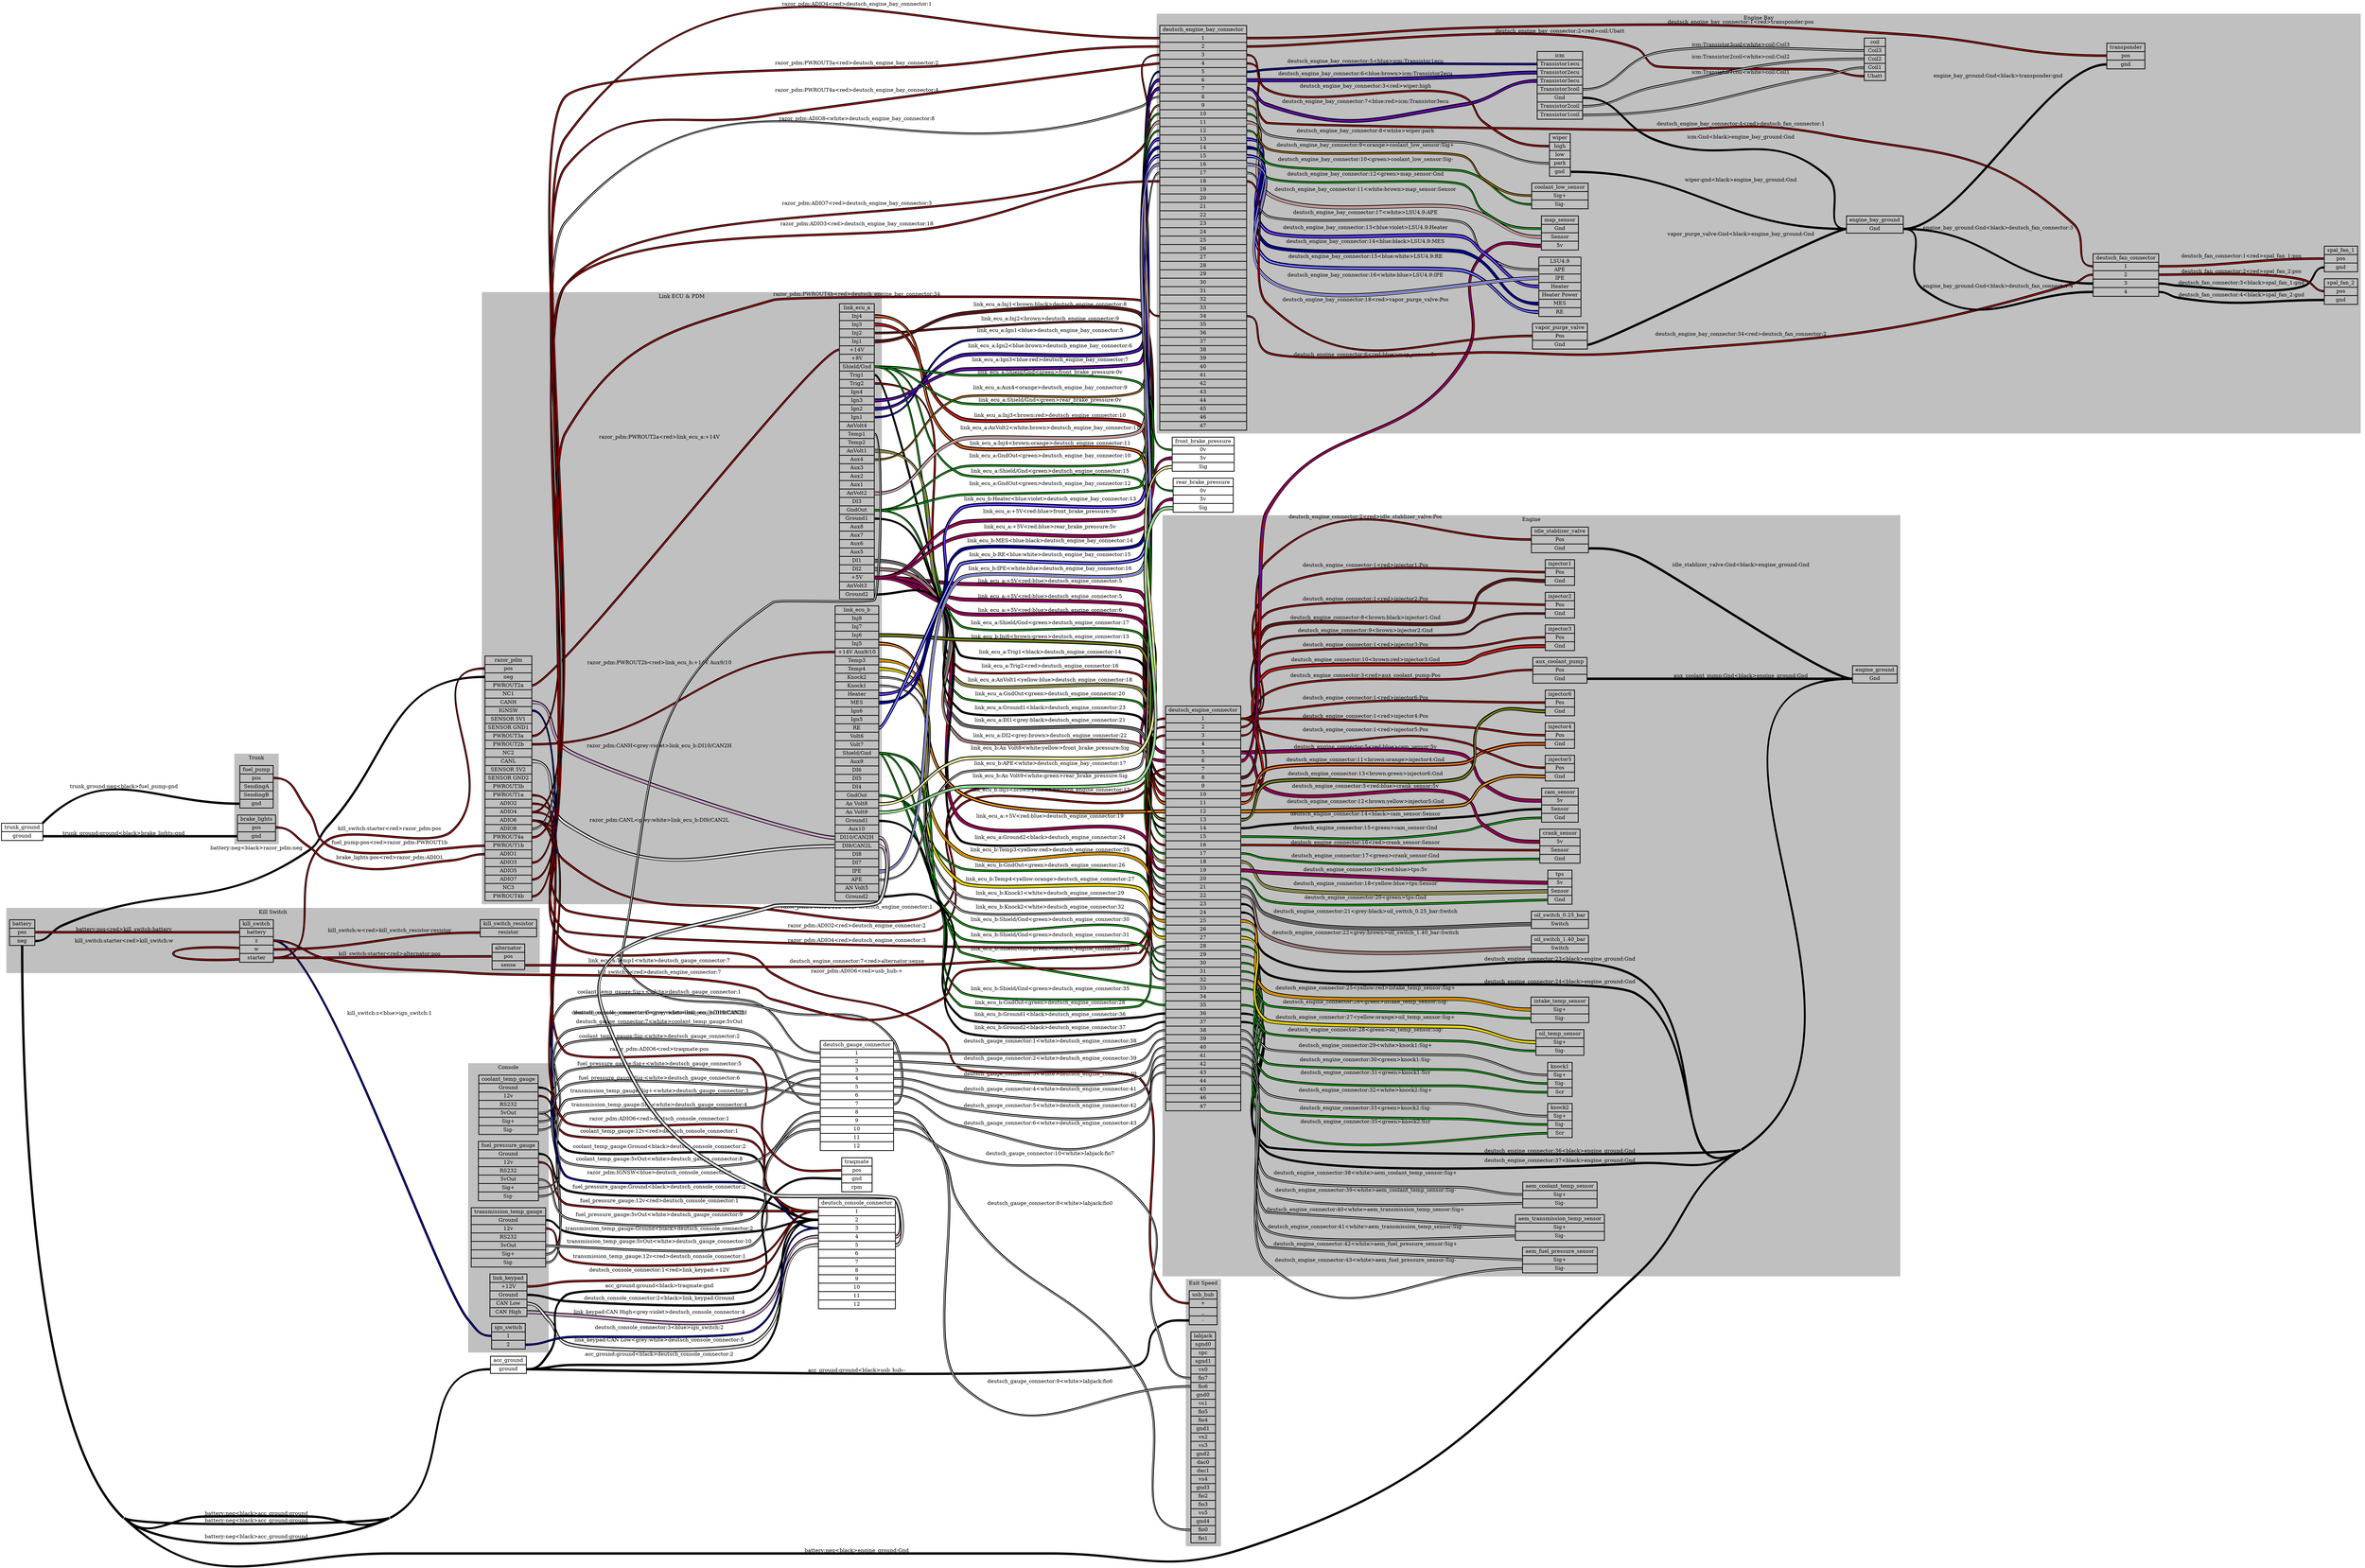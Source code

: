 graph "" {
	graph [bb="0,0,6446,4207",
		concentrate=true,
		rankdir=LR,
		ranksep=1.5
	];
	node [label="\N"];
	subgraph cluster_Console {
		graph [bb="1274,747.04,1493,1530",
			color=grey,
			label=Console,
			lheight=0.21,
			lp="1383.5,1518.5",
			lwidth=0.79,
			style=filled
		];
		ign_switch	[height=0.97222,
			label="ign_switch | <1> 1 | <2> 2 ",
			pos="1383.5,924.04",
			rects="1337.5,935.54,1429.5,958.54 1337.5,912.54,1429.5,935.54 1337.5,889.54,1429.5,912.54",
			shape=record,
			style=bold,
			width=1.2778];
		link_keypad	[height=1.6111,
			label="link_keypad | <+12V> +12V | <Ground> Ground | <CAN Low> CAN Low | <CAN High> CAN High ",
			pos="1383.5,813.04",
			rects="1333,847.54,1434,870.54 1333,824.54,1434,847.54 1333,801.54,1434,824.54 1333,778.54,1434,801.54 1333,755.54,1434,778.54",
			shape=record,
			style=bold,
			width=1.4028];
		coolant_temp_gauge	[height=2.25,
			label="coolant_temp_gauge | <Ground> Ground | <12v> 12v | <RS232> RS232 | <5vOut> 5vOut | <Sig+> Sig+ | <Sig-> Sig- ",
			pos="1383.5,1238",
			rects="1302.5,1295.5,1464.5,1318.5 1302.5,1272.5,1464.5,1295.5 1302.5,1249.5,1464.5,1272.5 1302.5,1226.5,1464.5,1249.5 1302.5,1203.5,1464.5,\
1226.5 1302.5,1180.5,1464.5,1203.5 1302.5,1157.5,1464.5,1180.5",
			shape=record,
			style=bold,
			width=2.25];
		transmission_temp_gauge	[height=2.25,
			label="transmission_temp_gauge | <Ground> Ground | <12v> 12v | <RS232> RS232 | <5vOut> 5vOut | <Sig+> Sig+ | <Sig-> Sig- ",
			pos="1383.5,1418",
			rects="1282,1475.5,1485,1498.5 1282,1452.5,1485,1475.5 1282,1429.5,1485,1452.5 1282,1406.5,1485,1429.5 1282,1383.5,1485,1406.5 1282,1360.5,\
1485,1383.5 1282,1337.5,1485,1360.5",
			shape=record,
			style=bold,
			width=2.8194];
		fuel_pressure_gauge	[height=2.25,
			label="fuel_pressure_gauge | <Ground> Ground | <12v> 12v | <RS232> RS232 | <5vOut> 5vOut | <Sig+> Sig+ | <Sig-> Sig- ",
			pos="1383.5,1058",
			rects="1301.5,1115.5,1465.5,1138.5 1301.5,1092.5,1465.5,1115.5 1301.5,1069.5,1465.5,1092.5 1301.5,1046.5,1465.5,1069.5 1301.5,1023.5,1465.5,\
1046.5 1301.5,1000.5,1465.5,1023.5 1301.5,977.54,1465.5,1000.5",
			shape=record,
			style=bold,
			width=2.2778];
	}
	subgraph "cluster_Exit Speed" {
		graph [bb="3232.5,42.039,3327.5,769.04",
			color=grey,
			label="Exit Speed",
			lheight=0.21,
			lp="3280,757.54",
			lwidth=1.10,
			style=filled
		];
		labjack	[height=8,
			label="labjack | <sgnd0> sgnd0 | < spc>  spc | < sgnd1>  sgnd1 | < vs0>  vs0 | <fio7> fio7 | < fio6>  fio6 | < gnd0>  gnd0 | < vs1>  vs1 | <\
fio5> fio5 | < fio4>  fio4 | < gnd1>  gnd1 | < vs2>  vs2 | <vs3> vs3 | < gnd2>  gnd2 | < dac0>  dac0 | < dac1>  dac1 | <vs4> vs4 | < \
gnd3>  gnd3 | < fio2>  fio2 | < fio3>  fio3 | <vs5> vs5 | < gnd4>  gnd4 | < fio0>  fio0 | < fio1>  fio1 ",
			pos="3279.5,338.04",
			rects="3246,602.54,3313,625.54 3246,579.54,3313,602.54 3246,556.54,3313,579.54 3246,533.54,3313,556.54 3246,510.54,3313,533.54 3246,487.54,\
3313,510.54 3246,464.54,3313,487.54 3246,441.54,3313,464.54 3246,418.54,3313,441.54 3246,395.54,3313,418.54 3246,372.54,3313,395.54 \
3246,349.54,3313,372.54 3246,326.54,3313,349.54 3246,303.54,3313,326.54 3246,280.54,3313,303.54 3246,257.54,3313,280.54 3246,234.54,\
3313,257.54 3246,211.54,3313,234.54 3246,188.54,3313,211.54 3246,165.54,3313,188.54 3246,142.54,3313,165.54 3246,119.54,3313,142.54 \
3246,96.539,3313,119.54 3246,73.539,3313,96.539 3246,50.539,3313,73.539",
			shape=record,
			style=bold,
			width=0.93056];
		usb_hub	[height=1.2917,
			label="usb_hub | <+> + | <_> _ | <-> - ",
			pos="3279.5,691.04",
			rects="3241.5,714.04,3317.5,737.04 3241.5,691.04,3317.5,714.04 3241.5,668.04,3317.5,691.04 3241.5,645.04,3317.5,668.04",
			shape=record,
			style=bold,
			width=1.0556];
	}
	subgraph cluster_Engine {
		graph [bb="3169,777.04,5181.5,2833",
			color=grey,
			label=Engine,
			lheight=0.21,
			lp="4175.2,2821.5",
			lwidth=0.71,
			style=filled
		];
		deutsch_engine_connector	[height=15.347,
			label="deutsch_engine_connector | <1> 1 | <2> 2 | <3> 3 | <4> 4 | <5> 5 | <6> 6 | <7> 7 | <8> 8 | <9> 9 | <10> 10 | <11> 11 | <12> 12 | <\
13> 13 | <14> 14 | <15> 15 | <16> 16 | <17> 17 | <18> 18 | <19> 19 | <20> 20 | <21> 21 | <22> 22 | <23> 23 | <24> 24 | <25> 25 | <\
26> 26 | <27> 27 | <28> 28 | <29> 29 | <30> 30 | <31> 31 | <32> 32 | <33> 33 | <34> 34 | <35> 35 | <36> 36 | <37> 37 | <38> 38 | <\
39> 39 | <40> 40 | <41> 41 | <42> 42 | <43> 43 | <44> 44 | <45> 45 | <46> 46 | <47> 47 ",
			pos="3279.5,1789",
			rects="3177,2318,3382,2341 3177,2295,3382,2318 3177,2272,3382,2295 3177,2249,3382,2272 3177,2226,3382,2249 3177,2203,3382,2226 3177,2180,\
3382,2203 3177,2157,3382,2180 3177,2134,3382,2157 3177,2111,3382,2134 3177,2088,3382,2111 3177,2065,3382,2088 3177,2042,3382,2065 \
3177,2019,3382,2042 3177,1996,3382,2019 3177,1973,3382,1996 3177,1950,3382,1973 3177,1927,3382,1950 3177,1904,3382,1927 3177,1881,\
3382,1904 3177,1858,3382,1881 3177,1835,3382,1858 3177,1812,3382,1835 3177,1789,3382,1812 3177,1766,3382,1789 3177,1743,3382,1766 \
3177,1720,3382,1743 3177,1697,3382,1720 3177,1674,3382,1697 3177,1651,3382,1674 3177,1628,3382,1651 3177,1605,3382,1628 3177,1582,\
3382,1605 3177,1559,3382,1582 3177,1536,3382,1559 3177,1513,3382,1536 3177,1490,3382,1513 3177,1467,3382,1490 3177,1444,3382,1467 \
3177,1421,3382,1444 3177,1398,3382,1421 3177,1375,3382,1398 3177,1352,3382,1375 3177,1329,3382,1352 3177,1306,3382,1329 3177,1283,\
3382,1306 3177,1260,3382,1283 3177,1237,3382,1260",
			shape=record,
			style=bold,
			width=2.8472];
		engine_ground	[height=0.65278,
			label="engine_ground | <Gnd> Gnd ",
			pos="5112.5,2183",
			rects="5051.5,2183,5173.5,2206 5051.5,2160,5173.5,2183",
			shape=record,
			style=bold,
			width=1.6944];
		deutsch_engine_connector:37 -- engine_ground:Gnd	[color="black:black:black",
			label="deutsch_engine_connector:37<black>engine_ground:Gnd",
			labeltooltip="deutsch_engine_connector:37<black>engine_ground:Gnd",
			lp="4253,1088.5",
			penwidth=2.5,
			pos="3383.5,1478 3548.6,1478 3327.9,1221.8 3452,1113 3536.2,1039.3 4347.3,1073.9 4459,1081 4587.3,1089.3 4636.3,1051 4746,1118"];
		deutsch_engine_connector:23 -- engine_ground:Gnd	[color="black:black:black",
			label="deutsch_engine_connector:23<black>engine_ground:Gnd",
			labeltooltip="deutsch_engine_connector:23<black>engine_ground:Gnd",
			lp="4253,1632.5",
			penwidth=2.5,
			pos="3383.5,1801 3460.9,1801 3388.6,1685.3 3452,1641 3635.7,1512.7 4266.5,1701.8 4459,1587 4668.9,1461.9 4537.1,991.15 4746,1118"];
		deutsch_engine_connector:24 -- engine_ground:Gnd	[color="black:black:black",
			label="deutsch_engine_connector:24<black>engine_ground:Gnd",
			labeltooltip="deutsch_engine_connector:24<black>engine_ground:Gnd",
			lp="4253,1567.5",
			penwidth=2.5,
			pos="3383.5,1777 3472,1777 3380.7,1642.5 3452,1590 3474.6,1573.4 4434.6,1554.8 4459,1541 4657.1,1429.8 4551.7,1000.3 4746,1118"];
		deutsch_engine_connector:36 -- engine_ground:Gnd	[color="black:black:black",
			label="deutsch_engine_connector:36<black>engine_ground:Gnd",
			labeltooltip="deutsch_engine_connector:36<black>engine_ground:Gnd",
			lp="4253,1113.5",
			penwidth=2.5,
			pos="3383.5,1501 3553.4,1501 3321.9,1234.2 3452,1125 3479.5,1101.9 4715.3,1099.4 4746,1118"];
		tps	[height=1.2917,
			label="tps | <5v> 5v | <Sensor> Sensor | <Gnd> Gnd ",
			pos="4253,1829",
			rects="4220,1852,4286,1875 4220,1829,4286,1852 4220,1806,4286,1829 4220,1783,4286,1806",
			shape=record,
			style=bold,
			width=0.91667];
		deutsch_engine_connector:20 -- tps:Gnd	[color="black:green:black",
			label="deutsch_engine_connector:20<green>tps:Gnd",
			labeltooltip="deutsch_engine_connector:20<green>tps:Gnd",
			lp="3722.5,1811.5",
			penwidth=2.5,
			pos="3383.5,1870 3425.8,1870 3412.9,1820.1 3452,1804 3609.7,1739.2 4048.5,1794 4219,1794"];
		deutsch_engine_connector:18 -- tps:Sensor	[color="black:yellow:blue:yellow:black",
			label="deutsch_engine_connector:18<yellow:blue>tps:Sensor",
			labeltooltip="deutsch_engine_connector:18<yellow:blue>tps:Sensor",
			lp="3722.5,1892.5",
			penwidth=2.5,
			pos="3383.5,1916 3416.9,1916 3419.5,1892.8 3452,1885 3569,1856.9 3873.5,1874.1 3993,1860 4094.5,1848.1 4116.8,1817 4219,1817"];
		deutsch_engine_connector:19 -- tps:"5v"	[color="black:red:blue:red:black",
			label="deutsch_engine_connector:19<red:blue>tps:5v",
			labeltooltip="deutsch_engine_connector:19<red:blue>tps:5v",
			lp="3722.5,1848.5",
			penwidth=2.5,
			pos="3383.5,1893 3421.7,1893 3415.8,1853.2 3452,1841 3532.8,1813.9 4133.8,1841 4219,1841"];
		cam_sensor	[height=1.2917,
			label="cam_sensor | <5v> 5v | <Sensor> Sensor | <Gnd> Gnd ",
			pos="4253,2051",
			rects="4203,2074,4303,2097 4203,2051,4303,2074 4203,2028,4303,2051 4203,2005,4303,2028",
			shape=record,
			style=bold,
			width=1.3889];
		deutsch_engine_connector:15 -- cam_sensor:Gnd	[color="black:green:black",
			label="deutsch_engine_connector:15<green>cam_sensor:Gnd",
			labeltooltip="deutsch_engine_connector:15<green>cam_sensor:Gnd",
			lp="3722.5,2009.5",
			penwidth=2.5,
			pos="3383.5,1985 3654.5,1985 3722.3,1989.2 3993,2002 4086,2006.4 4108.9,2016 4202,2016"];
		deutsch_engine_connector:14 -- cam_sensor:Sensor	[color="black:black:black",
			label="deutsch_engine_connector:14<black>cam_sensor:Sensor",
			labeltooltip="deutsch_engine_connector:14<black>cam_sensor:Sensor",
			lp="3722.5,2043.5",
			penwidth=2.5,
			pos="3383.5,2008 3414.2,2008 3421.4,2014.6 3452,2017 3618.2,2030.4 4035.3,2039 4202,2039"];
		deutsch_engine_connector:5 -- cam_sensor:"5v"	[color="black:red:blue:red:black",
			label="deutsch_engine_connector:5<red:blue>cam_sensor:5v",
			labeltooltip="deutsch_engine_connector:5<red:blue>cam_sensor:5v",
			lp="3722.5,2178.5",
			penwidth=2.5,
			pos="3383.5,2215 3419.7,2215 3417.5,2182 3452,2171 3566.7,2134.5 3879.4,2185.7 3993,2146 4021,2136.3 4020.4,2119.9 4047,2107 4111.4,2075.8 \
4130.4,2063 4202,2063"];
		crank_sensor	[height=1.2917,
			label="crank_sensor | <5v> 5v | <Sensor> Sensor | <Gnd> Gnd ",
			pos="4253,1940",
			rects="4198,1963,4308,1986 4198,1940,4308,1963 4198,1917,4308,1940 4198,1894,4308,1917",
			shape=record,
			style=bold,
			width=1.5278];
		deutsch_engine_connector:17 -- crank_sensor:Gnd	[color="black:green:black",
			label="deutsch_engine_connector:17<green>crank_sensor:Gnd",
			labeltooltip="deutsch_engine_connector:17<green>crank_sensor:Gnd",
			lp="3722.5,1932.5",
			penwidth=2.5,
			pos="3383.5,1939 3414.6,1939 3421.1,1928.6 3452,1925 3781.1,1887.3 3865.8,1905 4197,1905"];
		deutsch_engine_connector:16 -- crank_sensor:Sensor	[color="black:red:black",
			label="deutsch_engine_connector:16<red>crank_sensor:Sensor",
			labeltooltip="deutsch_engine_connector:16<red>crank_sensor:Sensor",
			lp="3722.5,1968.5",
			penwidth=2.5,
			pos="3383.5,1962 3654.6,1962 3722.2,1952.9 3993,1940 4083.7,1935.7 4106.2,1928 4197,1928"];
		deutsch_engine_connector:5 -- crank_sensor:"5v"	[color="black:red:blue:red:black",
			label="deutsch_engine_connector:5<red:blue>crank_sensor:5v",
			labeltooltip="deutsch_engine_connector:5<red:blue>crank_sensor:5v",
			lp="3722.5,2097.5",
			penwidth=2.5,
			pos="3383.5,2215 3446.9,2215 3398.5,2124 3452,2090 3553.7,2025.4 3884.6,2108.5 3993,2056 4025.3,2040.4 4016.6,2015.1 4047,1996 4105.8,\
1959 4127.5,1952 4197,1952"];
		knock1	[height=1.2917,
			label="knock1 | <Sig+> Sig+ | <Sig-> Sig- | <Scr> Scr ",
			pos="4253,1309",
			rects="4219.5,1332,4286.5,1355 4219.5,1309,4286.5,1332 4219.5,1286,4286.5,1309 4219.5,1263,4286.5,1286",
			shape=record,
			style=bold,
			width=0.93056];
		deutsch_engine_connector:31 -- knock1:Scr	[color="black:green:black",
			label="deutsch_engine_connector:31<green>knock1:Scr",
			labeltooltip="deutsch_engine_connector:31<green>knock1:Scr",
			lp="3722.5,1317.5",
			penwidth=2.5,
			pos="3383.5,1616 3522.9,1616 3345.2,1399.5 3452,1310 3475.1,1290.7 3963,1287.5 3993,1286 4093,1281.2 4117.9,1274 4218,1274"];
		deutsch_engine_connector:29 -- knock1:"Sig+"	[color="black:white:black",
			label="deutsch_engine_connector:29<white>knock1:Sig+",
			labeltooltip="deutsch_engine_connector:29<white>knock1:Sig+",
			lp="3722.5,1397.5",
			penwidth=2.5,
			pos="3383.5,1662 3508.2,1662 3355.4,1468.8 3452,1390 3498.6,1352 3933.3,1373.3 3993,1366 4094.2,1353.7 4116,1321 4218,1321"];
		deutsch_engine_connector:30 -- knock1:"Sig-"	[color="black:green:black",
			label="deutsch_engine_connector:30<green>knock1:Sig-",
			labeltooltip="deutsch_engine_connector:30<green>knock1:Sig-",
			lp="3722.5,1354.5",
			penwidth=2.5,
			pos="3383.5,1639 3516.8,1639 3349.2,1431.9 3452,1347 3475.2,1327.9 3963,1327.5 3993,1325 4093.4,1316.8 4117.2,1297 4218,1297"];
		knock2	[height=1.2917,
			label="knock2 | <Sig+> Sig+ | <Sig-> Sig- | <Scr> Scr ",
			pos="4253,1198",
			rects="4219.5,1221,4286.5,1244 4219.5,1198,4286.5,1221 4219.5,1175,4286.5,1198 4219.5,1152,4286.5,1175",
			shape=record,
			style=bold,
			width=0.93056];
		deutsch_engine_connector:35 -- knock2:Scr	[color="black:green:black",
			label="deutsch_engine_connector:35<green>knock2:Scr",
			labeltooltip="deutsch_engine_connector:35<green>knock2:Scr",
			lp="3722.5,1192.5",
			penwidth=2.5,
			pos="3383.5,1524 3537.2,1524 3334.4,1284.1 3452,1185 3582.2,1075.3 4047.7,1163 4218,1163"];
		deutsch_engine_connector:32 -- knock2:"Sig+"	[color="black:white:black",
			label="deutsch_engine_connector:32<white>knock2:Sig+",
			labeltooltip="deutsch_engine_connector:32<white>knock2:Sig+",
			lp="3722.5,1274.5",
			penwidth=2.5,
			pos="3383.5,1593 3531.6,1593 3339.3,1363.1 3452,1267 3497.8,1228 3933.1,1246.6 3993,1241 4093.5,1231.7 4117.1,1210 4218,1210"];
		deutsch_engine_connector:33 -- knock2:"Sig-"	[color="black:green:black",
			label="deutsch_engine_connector:33<green>knock2:Sig-",
			labeltooltip="deutsch_engine_connector:33<green>knock2:Sig-",
			lp="3722.5,1229.5",
			penwidth=2.5,
			pos="3383.5,1570 3541.1,1570 3332.3,1324.6 3452,1222 3474.8,1202.5 3963,1201.6 3993,1200 4093.1,1194.9 4117.8,1186 4218,1186"];
		intake_temp_sensor	[height=0.97222,
			label="intake_temp_sensor | <Sig+> Sig+ | <Sig-> Sig- ",
			pos="4253,1497",
			rects="4174,1508.5,4332,1531.5 4174,1485.5,4332,1508.5 4174,1462.5,4332,1485.5",
			shape=record,
			style=bold,
			width=2.1944];
		deutsch_engine_connector:26 -- intake_temp_sensor:"Sig-"	[color="black:green:black",
			label="deutsch_engine_connector:26<green>intake_temp_sensor:Sig-",
			labeltooltip="deutsch_engine_connector:26<green>intake_temp_sensor:Sig-",
			lp="3722.5,1517.5",
			penwidth=2.5,
			pos="3383.5,1731 3486.3,1731 3370.5,1572.8 3452,1510 3475.8,1491.7 3963,1488.8 3993,1487 4073.1,1482.4 4092.8,1474 4173,1474"];
		deutsch_engine_connector:25 -- intake_temp_sensor:"Sig+"	[color="black:yellow:red:yellow:black",
			label="deutsch_engine_connector:25<yellow:red>intake_temp_sensor:Sig+",
			labeltooltip="deutsch_engine_connector:25<yellow:red>intake_temp_sensor:Sig+",
			lp="3722.5,1555.5",
			penwidth=2.5,
			pos="3383.5,1754 3480,1754 3375,1606.1 3452,1548 3500,1511.8 3933.1,1531 3993,1525 4073.6,1517.1 4092,1497 4173,1497"];
		oil_temp_sensor	[height=0.97222,
			label="oil_temp_sensor | <Sig+> Sig+ | <Sig-> Sig- ",
			pos="4253,1409",
			rects="4187.5,1420.5,4318.5,1443.5 4187.5,1397.5,4318.5,1420.5 4187.5,1374.5,4318.5,1397.5",
			shape=record,
			style=bold,
			width=1.8194];
		deutsch_engine_connector:28 -- oil_temp_sensor:"Sig-"	[color="black:green:black",
			label="deutsch_engine_connector:28<green>oil_temp_sensor:Sig-",
			labeltooltip="deutsch_engine_connector:28<green>oil_temp_sensor:Sig-",
			lp="3722.5,1440.5",
			penwidth=2.5,
			pos="3383.5,1685 3499.6,1685 3361.4,1505.6 3452,1433 3475.5,1414.2 3963,1411.5 3993,1409 4079.1,1402 4099.6,1386 4186,1386"];
		deutsch_engine_connector:27 -- oil_temp_sensor:"Sig+"	[color="black:yellow:orange:yellow:black",
			label="deutsch_engine_connector:27<yellow:orange>oil_temp_sensor:Sig+",
			labeltooltip="deutsch_engine_connector:27<yellow:orange>oil_temp_sensor:Sig+",
			lp="3722.5,1475.5",
			penwidth=2.5,
			pos="3383.5,1708 3494.4,1708 3364.7,1536.5 3452,1468 3475.7,1449.5 3963.1,1451.6 3993,1448 4079.9,1437.7 4098.5,1409 4186,1409"];
		"oil_switch_0.25_bar"	[height=0.65278,
			label="oil_switch_0.25_bar | <Switch> Switch ",
			pos="4253,1741",
			rects="4175,1741,4331,1764 4175,1718,4331,1741",
			shape=record,
			style=bold,
			width=2.1667];
		deutsch_engine_connector:21 -- "oil_switch_0.25_bar":Switch	[color="black:grey:black:grey:black",
			label="deutsch_engine_connector:21<grey:black>oil_switch_0.25_bar:Switch",
			labeltooltip="deutsch_engine_connector:21<grey:black>oil_switch_0.25_bar:Switch",
			lp="3722.5,1760.5",
			penwidth=2.5,
			pos="3383.5,1847 3435.2,1847 3406.3,1777.2 3452,1753 3593.9,1677.9 4013.5,1729 4174,1729"];
		"oil_switch_1.40_bar"	[height=0.65278,
			label="oil_switch_1.40_bar | <Switch> Switch ",
			pos="4253,1676",
			rects="4175,1676,4331,1699 4175,1653,4331,1676",
			shape=record,
			style=bold,
			width=2.1667];
		deutsch_engine_connector:22 -- "oil_switch_1.40_bar":Switch	[color="black:grey:brown:grey:black",
			label="deutsch_engine_connector:22<grey:brown>oil_switch_1.40_bar:Switch",
			labeltooltip="deutsch_engine_connector:22<grey:brown>oil_switch_1.40_bar:Switch",
			lp="3722.5,1700.5",
			penwidth=2.5,
			pos="3383.5,1824 3449.2,1824 3396.5,1728.2 3452,1693 3587.7,1607.1 4013.4,1664 4174,1664"];
		idle_stablizer_valve	[height=0.97222,
			label="idle_stablizer_valve | <Pos> Pos | <Gnd> Gnd ",
			pos="4253,2239",
			rects="4175,2250.5,4331,2273.5 4175,2227.5,4331,2250.5 4175,2204.5,4331,2227.5",
			shape=record,
			style=bold,
			width=2.1667];
		deutsch_engine_connector:2 -- idle_stablizer_valve:Pos	[color="black:red:black",
			label="deutsch_engine_connector:2<red>idle_stablizer_valve:Pos",
			labeltooltip="deutsch_engine_connector:2<red>idle_stablizer_valve:Pos",
			lp="3722.5,2258.5",
			penwidth=2.5,
			pos="3383.5,2284 3417.3,2284 3419.1,2258.8 3452,2251 3608.1,2214 4013.5,2239 4174,2239"];
		aux_coolant_pump	[height=0.97222,
			label="aux_coolant_pump | <Pos> Pos | <Gnd> Gnd ",
			pos="4253,2151",
			rects="4179,2162.5,4327,2185.5 4179,2139.5,4327,2162.5 4179,2116.5,4327,2139.5",
			shape=record,
			style=bold,
			width=2.0556];
		deutsch_engine_connector:3 -- aux_coolant_pump:Pos	[color="black:red:black",
			label="deutsch_engine_connector:3<red>aux_coolant_pump:Pos",
			labeltooltip="deutsch_engine_connector:3<red>aux_coolant_pump:Pos",
			lp="3722.5,2219.5",
			penwidth=2.5,
			pos="3383.5,2261 3420.9,2261 3416.6,2224.3 3452,2212 3565.7,2172.5 3873.5,2200.1 3993,2186 4076.1,2176.2 4094.3,2151 4178,2151"];
		aem_coolant_temp_sensor	[height=0.97222,
			label="aem_coolant_temp_sensor | <Sig+> Sig+ | <Sig-> Sig- ",
			pos="4253,996.04",
			rects="4151.5,1007.5,4354.5,1030.5 4151.5,984.54,4354.5,1007.5 4151.5,961.54,4354.5,984.54",
			shape=record,
			style=bold,
			width=2.8194];
		deutsch_engine_connector:39 -- aem_coolant_temp_sensor:"Sig-"	[color="black:white:black",
			label="deutsch_engine_connector:39<white>aem_coolant_temp_sensor:Sig-",
			labeltooltip="deutsch_engine_connector:39<white>aem_coolant_temp_sensor:Sig-",
			lp="3722.5,1007.5",
			penwidth=2.5,
			pos="3383.5,1432 3480.7,1432 3379.3,1064.6 3452,1000 3510,948.51 4072.4,973.04 4150,973.04"];
		deutsch_engine_connector:38 -- aem_coolant_temp_sensor:"Sig+"	[color="black:white:black",
			label="deutsch_engine_connector:38<white>aem_coolant_temp_sensor:Sig+",
			labeltooltip="deutsch_engine_connector:38<white>aem_coolant_temp_sensor:Sig+",
			lp="3722.5,1054.5",
			penwidth=2.5,
			pos="3383.5,1455 3475.4,1455 3383.6,1108.5 3452,1047 3496.8,1006.8 3933,1020.4 3993,1015 4063,1008.7 4079.7,996.04 4150,996.04"];
		aem_transmission_temp_sensor	[height=0.97222,
			label="aem_transmission_temp_sensor | <Sig+> Sig+ | <Sig-> Sig- ",
			pos="4253,908.04",
			rects="4131.5,919.54,4374.5,942.54 4131.5,896.54,4374.5,919.54 4131.5,873.54,4374.5,896.54",
			shape=record,
			style=bold,
			width=3.375];
		deutsch_engine_connector:41 -- aem_transmission_temp_sensor:"Sig-"	[color="black:white:black",
			label="deutsch_engine_connector:41<white>aem_transmission_temp_sensor:Sig-",
			labeltooltip="deutsch_engine_connector:41<white>aem_transmission_temp_sensor:Sig-",
			lp="3722.5,913.54",
			penwidth=2.5,
			pos="3383.5,1386 3491.2,1386 3371.7,977.89 3452,906.04 3480.1,880.91 4092.3,885.04 4130,885.04"];
		deutsch_engine_connector:40 -- aem_transmission_temp_sensor:"Sig+"	[color="black:white:black",
			label="deutsch_engine_connector:40<white>aem_transmission_temp_sensor:Sig+",
			labeltooltip="deutsch_engine_connector:40<white>aem_transmission_temp_sensor:Sig+",
			lp="3722.5,955.54",
			penwidth=2.5,
			pos="3383.5,1409 3487.1,1409 3375.3,1017.6 3452,948.04 3474.3,927.82 3963,923.21 3993,921.04 4054,916.63 4068.8,908.04 4130,908.04"];
		aem_fuel_pressure_sensor	[height=0.97222,
			label="aem_fuel_pressure_sensor | <Sig+> Sig+ | <Sig-> Sig- ",
			pos="4253,820.04",
			rects="4151,831.54,4355,854.54 4151,808.54,4355,831.54 4151,785.54,4355,808.54",
			shape=record,
			style=bold,
			width=2.8333];
		deutsch_engine_connector:43 -- aem_fuel_pressure_sensor:"Sig-"	[color="black:white:black",
			label="deutsch_engine_connector:43<white>aem_fuel_pressure_sensor:Sig-",
			labeltooltip="deutsch_engine_connector:43<white>aem_fuel_pressure_sensor:Sig-",
			lp="3722.5,831.54",
			penwidth=2.5,
			pos="3383.5,1340 3499.2,1340 3366.5,901.93 3452,824.04 3681.5,614.99 3839.5,797.04 4150,797.04"];
		deutsch_engine_connector:42 -- aem_fuel_pressure_sensor:"Sig+"	[color="black:white:black",
			label="deutsch_engine_connector:42<white>aem_fuel_pressure_sensor:Sig+",
			labeltooltip="deutsch_engine_connector:42<white>aem_fuel_pressure_sensor:Sig+",
			lp="3722.5,872.54",
			penwidth=2.5,
			pos="3383.5,1363 3495.2,1363 3369.6,940.45 3452,865.04 3474.2,844.73 3963,841.57 3993,839.04 4063,833.13 4079.7,820.04 4150,820.04"];
		injector1	[height=0.97222,
			label="injector1 | <Pos> Pos | <Gnd> Gnd ",
			pos="4253,2767",
			rects="4213,2778.5,4293,2801.5 4213,2755.5,4293,2778.5 4213,2732.5,4293,2755.5",
			shape=record,
			style=bold,
			width=1.1111];
		deutsch_engine_connector:8 -- injector1:Gnd	[color="black:brown:black:brown:black",
			label="deutsch_engine_connector:8<brown:black>injector1:Gnd",
			labeltooltip="deutsch_engine_connector:8<brown:black>injector1:Gnd",
			lp="3722.5,2640.5",
			penwidth=2.5,
			pos="3383.5,2146 3487.3,2146 3375,2538.4 3452,2608 3496.6,2648.4 3941.3,2602.2 3993,2633 4033.1,2657 4007.9,2697.5 4047,2723 4108.9,2763.5 \
4138.1,2744 4212,2744"];
		deutsch_engine_connector:1 -- injector1:Pos	[color="black:red:black",
			label="deutsch_engine_connector:1<red>injector1:Pos",
			labeltooltip="deutsch_engine_connector:1<red>injector1:Pos",
			lp="3722.5,2832.5",
			penwidth=2.5,
			pos="3383.5,2307 3473.2,2307 3385.8,2644.5 3452,2705 3702.1,2933.8 3873.1,2767 4212,2767"];
		injector2	[height=0.97222,
			label="injector2 | <Pos> Pos | <Gnd> Gnd ",
			pos="4253,2679",
			rects="4213,2690.5,4293,2713.5 4213,2667.5,4293,2690.5 4213,2644.5,4293,2667.5",
			shape=record,
			style=bold,
			width=1.1111];
		deutsch_engine_connector:9 -- injector2:Gnd	[color="black:brown:black",
			label="deutsch_engine_connector:9<brown>injector2:Gnd",
			labeltooltip="deutsch_engine_connector:9<brown>injector2:Gnd",
			lp="3722.5,2552.5",
			penwidth=2.5,
			pos="3383.5,2123 3473.7,2123 3384.3,2463.5 3452,2523 3497.2,2562.7 3941.3,2514.3 3993,2545 4033.1,2568.8 4007.9,2609.5 4047,2635 4108.9,\
2675.5 4138.1,2656 4212,2656"];
		deutsch_engine_connector:1 -- injector2:Pos	[color="black:red:black",
			label="deutsch_engine_connector:1<red>injector2:Pos",
			labeltooltip="deutsch_engine_connector:1<red>injector2:Pos",
			lp="3722.5,2693.5",
			penwidth=2.5,
			pos="3383.5,2307 3539.8,2307 3333,2550.7 3452,2652 3516.3,2706.8 4127.5,2679 4212,2679"];
		injector3	[height=0.97222,
			label="injector3 | <Pos> Pos | <Gnd> Gnd ",
			pos="4253,2591",
			rects="4213,2602.5,4293,2625.5 4213,2579.5,4293,2602.5 4213,2556.5,4293,2579.5",
			shape=record,
			style=bold,
			width=1.1111];
		deutsch_engine_connector:10 -- injector3:Gnd	[color="black:brown:red:brown:black",
			label="deutsch_engine_connector:10<brown:red>injector3:Gnd",
			labeltooltip="deutsch_engine_connector:10<brown:red>injector3:Gnd",
			lp="3722.5,2464.5",
			penwidth=2.5,
			pos="3383.5,2100 3535.5,2100 3336.2,2336.6 3452,2435 3497.8,2474 3941.3,2426.3 3993,2457 4033.1,2480.8 4007.9,2521.5 4047,2547 4108.9,\
2587.5 4138.1,2568 4212,2568"];
		deutsch_engine_connector:1 -- injector3:Pos	[color="black:red:black",
			label="deutsch_engine_connector:1<red>injector3:Pos",
			labeltooltip="deutsch_engine_connector:1<red>injector3:Pos",
			lp="3722.5,2596.5",
			penwidth=2.5,
			pos="3383.5,2307 3501.7,2307 3359.6,2490.4 3452,2564 3485,2590.4 4169.8,2591 4212,2591"];
		injector4	[height=0.97222,
			label="injector4 | <Pos> Pos | <Gnd> Gnd ",
			pos="4253,2415",
			rects="4213,2426.5,4293,2449.5 4213,2403.5,4293,2426.5 4213,2380.5,4293,2403.5",
			shape=record,
			style=bold,
			width=1.1111];
		deutsch_engine_connector:11 -- injector4:Gnd	[color="black:brown:orange:brown:black",
			label="deutsch_engine_connector:11<brown:orange>injector4:Gnd",
			labeltooltip="deutsch_engine_connector:11<brown:orange>injector4:Gnd",
			lp="3722.5,2295.5",
			penwidth=2.5,
			pos="3383.5,2077 3472.8,2077 3379.9,2213.3 3452,2266 3500.5,2301.6 3940.7,2258.3 3993,2288 4031.3,2309.8 4009.7,2347.7 4047,2371 4109.6,\
2410.3 4138.1,2392 4212,2392"];
		deutsch_engine_connector:1 -- injector4:Pos	[color="black:red:black",
			label="deutsch_engine_connector:1<red>injector4:Pos",
			labeltooltip="deutsch_engine_connector:1<red>injector4:Pos",
			lp="3722.5,2423.5",
			penwidth=2.5,
			pos="3383.5,2307 3431.3,2307 3409.1,2368.9 3452,2390 3527.8,2427.3 4127.5,2415 4212,2415"];
		injector5	[height=0.97222,
			label="injector5 | <Pos> Pos | <Gnd> Gnd ",
			pos="4253,2503",
			rects="4213,2514.5,4293,2537.5 4213,2491.5,4293,2514.5 4213,2468.5,4293,2491.5",
			shape=record,
			style=bold,
			width=1.1111];
		deutsch_engine_connector:12 -- injector5:Gnd	[color="black:brown:yellow:brown:black",
			label="deutsch_engine_connector:12<brown:yellow>injector5:Gnd",
			labeltooltip="deutsch_engine_connector:12<brown:yellow>injector5:Gnd",
			lp="3722.5,2378.5",
			penwidth=2.5,
			pos="3383.5,2054 3515.5,2054 3350.6,2258.5 3452,2343 3498.2,2381.6 3941.3,2340.3 3993,2371 4032.5,2394.5 4008.5,2434.1 4047,2459 4109.1,\
2499.1 4138.1,2480 4212,2480"];
		deutsch_engine_connector:1 -- injector5:Pos	[color="black:red:black",
			label="deutsch_engine_connector:1<red>injector5:Pos",
			labeltooltip="deutsch_engine_connector:1<red>injector5:Pos",
			lp="3722.5,2514.5",
			penwidth=2.5,
			pos="3383.5,2307 3464.5,2307 3385.6,2429.6 3452,2476 3521.2,2524.5 4127.5,2503 4212,2503"];
		injector6	[height=0.97222,
			label="injector6 | <Pos> Pos | <Gnd> Gnd ",
			pos="4253,2327",
			rects="4213,2338.5,4293,2361.5 4213,2315.5,4293,2338.5 4213,2292.5,4293,2315.5",
			shape=record,
			style=bold,
			width=1.1111];
		deutsch_engine_connector:13 -- injector6:Gnd	[color="black:brown:green:brown:black",
			label="deutsch_engine_connector:13<brown:green>injector6:Gnd",
			labeltooltip="deutsch_engine_connector:13<brown:green>injector6:Gnd",
			lp="3722.5,2134.5",
			penwidth=2.5,
			pos="3383.5,2031 3428.3,2031 3411.3,2086.3 3452,2105 3506.6,2130.2 3944.7,2091.2 3993,2127 4051.9,2170.8 3990,2236.8 4047,2283 4104.4,\
2329.6 4138.1,2304 4212,2304"];
		deutsch_engine_connector:1 -- injector6:Pos	[color="black:red:black",
			label="deutsch_engine_connector:1<red>injector6:Pos",
			labeltooltip="deutsch_engine_connector:1<red>injector6:Pos",
			lp="3722.5,2331.5",
			penwidth=2.5,
			pos="3383.5,2307 3751.8,2307 3843.7,2327 4212,2327"];
		idle_stablizer_valve:Gnd -- engine_ground:Gnd	[color="black:black:black",
			label="idle_stablizer_valve:Gnd<black>engine_ground:Gnd",
			labeltooltip="idle_stablizer_valve:Gnd<black>engine_ground:Gnd",
			lp="4747,2221.5",
			penwidth=2.5,
			pos="4332,2216 4620.9,2216 4693.5,2209.4 4981,2181 5012.1,2178 5019.3,2171 5050.5,2171"];
		aux_coolant_pump:Gnd -- engine_ground:Gnd	[color="black:black:black",
			label="aux_coolant_pump:Gnd<black>engine_ground:Gnd",
			labeltooltip="aux_coolant_pump:Gnd<black>engine_ground:Gnd",
			lp="4747,2173.5",
			penwidth=2.5,
			pos="4328,2128 4618.7,2128 4690.9,2147.2 4981,2166 5011.9,2168.1 5019.5,2171 5050.5,2171"];
	}
	subgraph "cluster_Link ECU & PDM" {
		graph [bb="1311.5,1818,2402,3487",
			color=grey,
			label="Link ECU & PDM",
			lheight=0.21,
			lp="1856.8,3475.5",
			lwidth=1.75,
			style=filled
		];
		razor_pdm	[height=9.2778,
			label="razor_pdm | <pos> pos | <neg> neg | <PWROUT2a> PWROUT2a | <NC1> NC1 | <CANH> CANH | <IGNSW> IGNSW | <SENSOR 5V1> SENSOR 5V1 | <SENSOR \
GND1> SENSOR GND1 | <PWROUT3a> PWROUT3a | <PWROUT2b> PWROUT2b | <NC2> NC2 | <CANL> CANL | <SENSOR 5V2> SENSOR 5V2 | <SENSOR GND2> \
SENSOR GND2 | <PWROUT3b> PWROUT3b | <PWROUT1a> PWROUT1a | <ADIO2> ADIO2 | <ADIO4> ADIO4 | <ADIO6> ADIO6 | <ADIO8> ADIO8 | <PWROUT4a> \
PWROUT4a | <PWROUT1b> PWROUT1b | <ADIO1> ADIO1 | <ADIO3> ADIO3 | <ADIO5> ADIO5 | <ADIO7> ADIO7 | <NC3> NC3 | <PWROUT4b> PWROUT4b ",
			pos="1383.5,2160",
			rects="1319.5,2470.5,1447.5,2493.5 1319.5,2447.5,1447.5,2470.5 1319.5,2424.5,1447.5,2447.5 1319.5,2401.5,1447.5,2424.5 1319.5,2378.5,1447.5,\
2401.5 1319.5,2355.5,1447.5,2378.5 1319.5,2332.5,1447.5,2355.5 1319.5,2309.5,1447.5,2332.5 1319.5,2286.5,1447.5,2309.5 1319.5,2263.5,\
1447.5,2286.5 1319.5,2240.5,1447.5,2263.5 1319.5,2217.5,1447.5,2240.5 1319.5,2194.5,1447.5,2217.5 1319.5,2171.5,1447.5,2194.5 1319.5,\
2148.5,1447.5,2171.5 1319.5,2125.5,1447.5,2148.5 1319.5,2102.5,1447.5,2125.5 1319.5,2079.5,1447.5,2102.5 1319.5,2056.5,1447.5,2079.5 \
1319.5,2033.5,1447.5,2056.5 1319.5,2010.5,1447.5,2033.5 1319.5,1987.5,1447.5,2010.5 1319.5,1964.5,1447.5,1987.5 1319.5,1941.5,1447.5,\
1964.5 1319.5,1918.5,1447.5,1941.5 1319.5,1895.5,1447.5,1918.5 1319.5,1872.5,1447.5,1895.5 1319.5,1849.5,1447.5,1872.5 1319.5,1826.5,\
1447.5,1849.5",
			shape=record,
			style=bold,
			width=1.7778];
		link_ecu_a	[height=11.194,
			label="link_ecu_a | <Inj4> Inj4 | <Inj3> Inj3 | <Inj2> Inj2 | <Inj1> Inj1 | <+14V> +14V | <+8V> +8V | <Shield/Gnd> Shield/Gnd | <Trig1> \
Trig1 | <Trig2> Trig2 | <Ign4> Ign4 | <Ign3> Ign3 | <Ign2> Ign2 | <Ign1> Ign1 | <AnVolt4> AnVolt4 | <Temp1> Temp1 | <Temp2> Temp2 | <\
AnVolt1> AnVolt1 | <Aux4> Aux4 | <Aux3> Aux3 | <Aux2> Aux2 | <Aux1> Aux1 | <AnVolt2> AnVolt2 | <DI3> DI3 | <GndOut> GndOut | <Ground1> \
Ground1 | <Aux8> Aux8 | <Aux7> Aux7 | <Aux6> Aux6 | <Aux5> Aux5 | <DI1> DI1 | <DI2> DI2 | <+5V> +5V | <AnVolt3> AnVolt3 | <Ground2> \
Ground2 ",
			pos="2334.5,3053",
			rects="2287,3432.5,2382,3455.5 2287,3409.5,2382,3432.5 2287,3386.5,2382,3409.5 2287,3363.5,2382,3386.5 2287,3340.5,2382,3363.5 2287,3317.5,\
2382,3340.5 2287,3294.5,2382,3317.5 2287,3271.5,2382,3294.5 2287,3248.5,2382,3271.5 2287,3225.5,2382,3248.5 2287,3202.5,2382,3225.5 \
2287,3179.5,2382,3202.5 2287,3156.5,2382,3179.5 2287,3133.5,2382,3156.5 2287,3110.5,2382,3133.5 2287,3087.5,2382,3110.5 2287,3064.5,\
2382,3087.5 2287,3041.5,2382,3064.5 2287,3018.5,2382,3041.5 2287,2995.5,2382,3018.5 2287,2972.5,2382,2995.5 2287,2949.5,2382,2972.5 \
2287,2926.5,2382,2949.5 2287,2903.5,2382,2926.5 2287,2880.5,2382,2903.5 2287,2857.5,2382,2880.5 2287,2834.5,2382,2857.5 2287,2811.5,\
2382,2834.5 2287,2788.5,2382,2811.5 2287,2765.5,2382,2788.5 2287,2742.5,2382,2765.5 2287,2719.5,2382,2742.5 2287,2696.5,2382,2719.5 \
2287,2673.5,2382,2696.5 2287,2650.5,2382,2673.5",
			shape=record,
			style=bold,
			width=1.3194];
		razor_pdm:PWROUT2a -- link_ecu_a:"+14V"	[color="black:red:black",
			label="razor_pdm:PWROUT2a<red>link_ecu_a:+14V",
			labeltooltip="razor_pdm:PWROUT2a<red>link_ecu_a:+14V",
			lp="1795.5,3240.5",
			penwidth=2.5,
			pos="1448.5,2413 2000,2413 1734,3329 2285.5,3329"];
		link_ecu_b	[height=11.194,
			label="link_ecu_b | <Inj8> Inj8 | <Inj7> Inj7 | <Inj6> Inj6 | <Inj5> Inj5 | <+14V Aux9/10> +14V Aux9/10 | <Temp3> Temp3 | <Temp4> Temp4 | <\
Knock2> Knock2 | <Knock1> Knock1 | <Heater> Heater | <MES> MES | <Ign6> Ign6 | <Ign5> Ign5 | <RE> RE | <Volt6> Volt6 | <Volt7> Volt7 | <\
Shield/Gnd> Shield/Gnd | <Aux9> Aux9 | <DI6> DI6 | <DI5> DI5 | <DI4> DI4 | <GndOut> GndOut | <An Volt8> An Volt8 | <An Volt9> An \
Volt9 | <Ground1> Ground1 | <Aux10> Aux10 | <DI10/CAN2H> DI10/CAN2H | <DI9/CAN2L> DI9/CAN2L | <DI8> DI8 | <DI7> DI7 | <IPE> IPE | <\
APE> APE | <AN Volt5> AN Volt5 | <Ground2> Ground2 ",
			pos="2334.5,2229",
			rects="2275,2608.5,2394,2631.5 2275,2585.5,2394,2608.5 2275,2562.5,2394,2585.5 2275,2539.5,2394,2562.5 2275,2516.5,2394,2539.5 2275,2493.5,\
2394,2516.5 2275,2470.5,2394,2493.5 2275,2447.5,2394,2470.5 2275,2424.5,2394,2447.5 2275,2401.5,2394,2424.5 2275,2378.5,2394,2401.5 \
2275,2355.5,2394,2378.5 2275,2332.5,2394,2355.5 2275,2309.5,2394,2332.5 2275,2286.5,2394,2309.5 2275,2263.5,2394,2286.5 2275,2240.5,\
2394,2263.5 2275,2217.5,2394,2240.5 2275,2194.5,2394,2217.5 2275,2171.5,2394,2194.5 2275,2148.5,2394,2171.5 2275,2125.5,2394,2148.5 \
2275,2102.5,2394,2125.5 2275,2079.5,2394,2102.5 2275,2056.5,2394,2079.5 2275,2033.5,2394,2056.5 2275,2010.5,2394,2033.5 2275,1987.5,\
2394,2010.5 2275,1964.5,2394,1987.5 2275,1941.5,2394,1964.5 2275,1918.5,2394,1941.5 2275,1895.5,2394,1918.5 2275,1872.5,2394,1895.5 \
2275,1849.5,2394,1872.5 2275,1826.5,2394,1849.5",
			shape=record,
			style=bold,
			width=1.6528];
		razor_pdm:PWROUT2b -- link_ecu_b:"+14V Aux9/10"	[color="black:red:black",
			label="razor_pdm:PWROUT2b<red>link_ecu_b:+14V Aux9/10",
			labeltooltip="razor_pdm:PWROUT2b<red>link_ecu_b:+14V Aux9/10",
			lp="1795.5,2299.5",
			penwidth=2.5,
			pos="1448.5,2252 1717.3,2252 1806.1,2183.4 2052,2292 2176.9,2347.2 2136.9,2505 2273.5,2505"];
		razor_pdm:CANH -- link_ecu_b:"DI10/CAN2H"	[color="black:grey:violet:grey:black",
			label="razor_pdm:CANH<grey:violet>link_ecu_b:DI10/CAN2H",
			labeltooltip="razor_pdm:CANH<grey:violet>link_ecu_b:DI10/CAN2H",
			lp="1795.5,2394.5",
			penwidth=2.5,
			pos="1448.5,2367 1718,2367 1818.5,2441.7 2052,2307 2198.1,2222.8 2104.9,1999 2273.5,1999"];
		razor_pdm:CANL -- link_ecu_b:"DI9/CAN2L"	[color="black:grey:white:grey:black",
			label="razor_pdm:CANL<grey:white>link_ecu_b:DI9/CAN2L",
			labeltooltip="razor_pdm:CANL<grey:white>link_ecu_b:DI9/CAN2L",
			lp="1795.5,2206.5",
			penwidth=2.5,
			pos="1448.5,2206 1829.1,2206 1892.9,1976 2273.5,1976"];
	}
	subgraph "cluster_Kill Switch" {
		graph [bb="14,565.04,1468.5,739.04",
			color=grey,
			label="Kill Switch",
			lheight=0.21,
			lp="741.25,727.54",
			lwidth=1.08,
			style=filled
		];
		battery	[height=0.97222,
			label="battery | <pos> pos | <neg> neg ",
			pos="56.5,673.04",
			rects="22,684.54,91,707.54 22,661.54,91,684.54 22,638.54,91,661.54",
			shape=record,
			style=bold,
			width=0.95833];
		kill_switch	[height=1.6111,
			label="kill_switch | <battery> battery | <z> z | <w> w | <starter> starter ",
			pos="696,650.04",
			rects="650,684.54,742,707.54 650,661.54,742,684.54 650,638.54,742,661.54 650,615.54,742,638.54 650,592.54,742,615.54",
			shape=record,
			style=bold,
			width=1.2778];
		battery:pos -- kill_switch:battery	[color="black:red:black",
			label="battery:pos<red>kill_switch:battery",
			labeltooltip="battery:pos<red>kill_switch:battery",
			lp="334,680.54",
			penwidth=2.5,
			pos="92.5,673.04 339.83,673.04 401.67,673.04 649,673.04"];
		kill_switch:starter -- kill_switch:w	[color="black:red:black",
			label="kill_switch:starter<red>kill_switch:w",
			labeltooltip="kill_switch:starter<red>kill_switch:w",
			lp="334.5,650.04",
			penwidth=2.5,
			pos="649.76,600.16 571.32,595.69 469,598.68 469,615.54 469,632.4 571.32,635.39 649.76,630.92"];
		alternator	[height=0.97222,
			label="alternator | <pos> pos | <sense> sense ",
			pos="1383.5,608.04",
			rects="1339,619.54,1428,642.54 1339,596.54,1428,619.54 1339,573.54,1428,596.54",
			shape=record,
			style=bold,
			width=1.2361];
		kill_switch:starter -- alternator:pos	[color="black:red:black",
			label="kill_switch:starter<red>alternator:pos",
			labeltooltip="kill_switch:starter<red>alternator:pos",
			lp="1059.5,614.54",
			penwidth=2.5,
			pos="743,604.04 1007.2,604.04 1073.3,608.04 1337.5,608.04"];
		kill_switch_resistor	[height=0.65278,
			label="kill_switch_resistor | <resistor> resistor ",
			pos="1383.5,684.04",
			rects="1306.5,684.04,1460.5,707.04 1306.5,661.04,1460.5,684.04",
			shape=record,
			style=bold,
			width=2.1389];
		kill_switch:w -- kill_switch_resistor:resistor	[color="black:red:black",
			label="kill_switch:w<red>kill_switch_resistor:resistor",
			labeltooltip="kill_switch:w<red>kill_switch_resistor:resistor",
			lp="1059.5,677.54",
			penwidth=2.5,
			pos="743,627.04 993.8,627.04 1054.7,672.04 1305.5,672.04"];
	}
	subgraph "cluster_Engine Bay" {
		graph [bb="3153,3054,6438,4199",
			color=grey,
			label="Engine Bay",
			lheight=0.21,
			lp="4795.5,4187.5",
			lwidth=1.14,
			style=filled
		];
		deutsch_engine_bay_connector	[height=15.347,
			label="deutsch_engine_bay_connector | <1> 1 | <2> 2 | <3> 3 | <4> 4 | <5> 5 | <6> 6 | <7> 7 | <8> 8 | <9> 9 | <10> 10 | <11> 11 | <12> \
12 | <13> 13 | <14> 14 | <15> 15 | <16> 16 | <17> 17 | <18> 18 | <19> 19 | <20> 20 | <21> 21 | <22> 22 | <23> 23 | <24> 24 | <25> \
25 | <26> 26 | <27> 27 | <28> 28 | <29> 29 | <30> 30 | <31> 31 | <32> 32 | <33> 33 | <34> 34 | <35> 35 | <36> 36 | <37> 37 | <38> \
38 | <39> 39 | <40> 40 | <41> 41 | <42> 42 | <43> 43 | <44> 44 | <45> 45 | <46> 46 | <47> 47 ",
			pos="3279.5,3615",
			rects="3161,4144,3398,4167 3161,4121,3398,4144 3161,4098,3398,4121 3161,4075,3398,4098 3161,4052,3398,4075 3161,4029,3398,4052 3161,4006,\
3398,4029 3161,3983,3398,4006 3161,3960,3398,3983 3161,3937,3398,3960 3161,3914,3398,3937 3161,3891,3398,3914 3161,3868,3398,3891 \
3161,3845,3398,3868 3161,3822,3398,3845 3161,3799,3398,3822 3161,3776,3398,3799 3161,3753,3398,3776 3161,3730,3398,3753 3161,3707,\
3398,3730 3161,3684,3398,3707 3161,3661,3398,3684 3161,3638,3398,3661 3161,3615,3398,3638 3161,3592,3398,3615 3161,3569,3398,3592 \
3161,3546,3398,3569 3161,3523,3398,3546 3161,3500,3398,3523 3161,3477,3398,3500 3161,3454,3398,3477 3161,3431,3398,3454 3161,3408,\
3398,3431 3161,3385,3398,3408 3161,3362,3398,3385 3161,3339,3398,3362 3161,3316,3398,3339 3161,3293,3398,3316 3161,3270,3398,3293 \
3161,3247,3398,3270 3161,3224,3398,3247 3161,3201,3398,3224 3161,3178,3398,3201 3161,3155,3398,3178 3161,3132,3398,3155 3161,3109,\
3398,3132 3161,3086,3398,3109 3161,3063,3398,3086",
			shape=record,
			style=bold,
			width=3.2917];
		deutsch_fan_connector	[height=1.6111,
			label="deutsch_fan_connector | <1> 1 | <2> 2 | <3> 3 | <4> 4 ",
			pos="5797.5,3359",
			rects="5708,3393.5,5887,3416.5 5708,3370.5,5887,3393.5 5708,3347.5,5887,3370.5 5708,3324.5,5887,3347.5 5708,3301.5,5887,3324.5",
			shape=record,
			style=bold,
			width=2.4861];
		deutsch_engine_bay_connector:34 -- deutsch_fan_connector:2	[color="black:red:black",
			label="deutsch_engine_bay_connector:34<red>deutsch_fan_connector:2",
			labeltooltip="deutsch_engine_bay_connector:34<red>deutsch_fan_connector:2",
			lp="4747,3362.5",
			penwidth=2.5,
			pos="3398,3373 3422.3,3373 3427.8,3366.1 3452,3364 3701.8,3343.1 5457.3,3359 5708,3359"];
		deutsch_engine_bay_connector:4 -- deutsch_fan_connector:1	[color="black:red:black",
			label="deutsch_engine_bay_connector:4<red>deutsch_fan_connector:1",
			labeltooltip="deutsch_engine_bay_connector:4<red>deutsch_fan_connector:1",
			lp="4747,4104.5",
			penwidth=2.5,
			pos="3398,4064 3425.7,4064 3425.3,4087.9 3452,4095 3510.1,4110.5 3932.9,4095.6 3993,4095 4177.9,4093.5 5522.5,4127 5654,3997 5751.6,3900.6 \
5570.8,3382 5708,3382"];
		map_sensor	[height=1.2917,
			label="map_sensor | <Gnd> Gnd | <Sensor> Sensor | <5v> 5v ",
			pos="4253,3605",
			rects="4202.5,3628,4303.5,3651 4202.5,3605,4303.5,3628 4202.5,3582,4303.5,3605 4202.5,3559,4303.5,3582",
			shape=record,
			style=bold,
			width=1.4028];
		deutsch_engine_bay_connector:12 -- map_sensor:Gnd	[color="black:green:black",
			label="deutsch_engine_bay_connector:12<green>map_sensor:Gnd",
			labeltooltip="deutsch_engine_bay_connector:12<green>map_sensor:Gnd",
			lp="3722.5,3672.5",
			penwidth=2.5,
			pos="3398,3880 3496.5,3880 3376.3,3728.1 3452,3665 3453,3664.2 4199.7,3617 4201,3617"];
		deutsch_engine_bay_connector:11 -- map_sensor:Sensor	[color="black:white:brown:white:black",
			label="deutsch_engine_bay_connector:11<white:brown>map_sensor:Sensor",
			labeltooltip="deutsch_engine_bay_connector:11<white:brown>map_sensor:Sensor",
			lp="3722.5,3745.5",
			penwidth=2.5,
			pos="3398,3903 3475.2,3903 3392,3786.6 3452,3738 3546,3661.9 3875.9,3710.1 3993,3680 4090.1,3655.1 4100.8,3593 4201,3593"];
		"LSU4.9"	[height=2.25,
			label="LSU4.9 | <APE> APE | <IPE> IPE | <Heater> Heater | <Heater Power> Heater Power | <MES> MES | <RE> RE ",
			pos="4253,3459",
			rects="4195.5,3516.5,4310.5,3539.5 4195.5,3493.5,4310.5,3516.5 4195.5,3470.5,4310.5,3493.5 4195.5,3447.5,4310.5,3470.5 4195.5,3424.5,4310.5,\
3447.5 4195.5,3401.5,4310.5,3424.5 4195.5,3378.5,4310.5,3401.5",
			shape=record,
			style=bold,
			width=1.5972];
		deutsch_engine_bay_connector:17 -- "LSU4.9":APE	[color="black:white:black",
			label="deutsch_engine_bay_connector:17<white>LSU4.9:APE",
			labeltooltip="deutsch_engine_bay_connector:17<white>LSU4.9:APE",
			lp="3722.5,3584.5",
			penwidth=2.5,
			pos="3398,3765 3484.9,3765 3383.7,3630.8 3452,3577 3499.3,3539.8 3933.4,3562.5 3993,3554 4084,3541.1 4102.1,3505 4194,3505"];
		deutsch_engine_bay_connector:13 -- "LSU4.9":Heater	[color="black:blue:violet:blue:black",
			label="deutsch_engine_bay_connector:13<blue:violet>LSU4.9:Heater",
			labeltooltip="deutsch_engine_bay_connector:13<blue:violet>LSU4.9:Heater",
			lp="3722.5,3618.5",
			penwidth=2.5,
			pos="3398,3857 3509.9,3857 3366,3682.7 3452,3611 3498.2,3572.5 3936.5,3612.6 3993,3592 4021.6,3581.7 4022,3567.4 4047,3550 4110.1,3506.2 \
4117.2,3459 4194,3459"];
		deutsch_engine_bay_connector:14 -- "LSU4.9":MES	[color="black:blue:black:blue:black",
			label="deutsch_engine_bay_connector:14<blue:black>LSU4.9:MES",
			labeltooltip="deutsch_engine_bay_connector:14<blue:black>LSU4.9:MES",
			lp="3722.5,3507.5",
			penwidth=2.5,
			pos="3398,3834 3473.2,3834 3395.8,3550 3452,3500 3497,3460.1 3933.8,3487.5 3993,3477 4085.3,3460.7 4100.2,3413 4194,3413"];
		deutsch_engine_bay_connector:15 -- "LSU4.9":RE	[color="black:blue:white:blue:black",
			label="deutsch_engine_bay_connector:15<blue:white>LSU4.9:RE",
			labeltooltip="deutsch_engine_bay_connector:15<blue:white>LSU4.9:RE",
			lp="3722.5,3465.5",
			penwidth=2.5,
			pos="3398,3811 3477.4,3811 3394.2,3512.4 3452,3458 3459.5,3450.9 4183.7,3390 4194,3390"];
		deutsch_engine_bay_connector:16 -- "LSU4.9":IPE	[color="black:white:blue:white:black",
			label="deutsch_engine_bay_connector:16<white:blue>LSU4.9:IPE",
			labeltooltip="deutsch_engine_bay_connector:16<white:blue>LSU4.9:IPE",
			lp="3722.5,3542.5",
			penwidth=2.5,
			pos="3398,3788 3513,3788 3364,3609 3452,3535 3475,3515.7 3963.1,3518 3993,3515 4083.1,3506 4103.5,3482 4194,3482"];
		coolant_low_sensor	[height=0.97222,
			label="coolant_low_sensor | <Sig+> Sig+ | <Sig-> Sig- ",
			pos="4253,3705",
			rects="4176,3716.5,4330,3739.5 4176,3693.5,4330,3716.5 4176,3670.5,4330,3693.5",
			shape=record,
			style=bold,
			width=2.1389];
		deutsch_engine_bay_connector:10 -- coolant_low_sensor:"Sig-"	[color="black:green:black",
			label="deutsch_engine_bay_connector:10<green>coolant_low_sensor:Sig-",
			labeltooltip="deutsch_engine_bay_connector:10<green>coolant_low_sensor:Sig-",
			lp="3722.5,3789.5",
			penwidth=2.5,
			pos="3398,3926 3466.4,3926 3396.9,3822.5 3452,3782 3500.5,3746.4 3934.2,3765.8 3993,3753 4077.9,3734.7 4088.2,3682 4175,3682"];
		deutsch_engine_bay_connector:9 -- coolant_low_sensor:"Sig+"	[color="black:orange:black",
			label="deutsch_engine_bay_connector:9<orange>coolant_low_sensor:Sig+",
			labeltooltip="deutsch_engine_bay_connector:9<orange>coolant_low_sensor:Sig+",
			lp="3722.5,3830.5",
			penwidth=2.5,
			pos="3398,3949 3458.9,3949 3402,3857.8 3452,3823 3501.4,3788.7 3937.3,3819.8 3993,3797 4022.7,3784.9 4019.3,3765.2 4047,3749 4098.9,3718.7 \
4114.8,3705 4175,3705"];
		vapor_purge_valve	[height=0.97222,
			label="vapor_purge_valve | <Pos> Pos | <Gnd> Gnd ",
			pos="4253,3305",
			rects="4178,3316.5,4328,3339.5 4178,3293.5,4328,3316.5 4178,3270.5,4328,3293.5",
			shape=record,
			style=bold,
			width=2.0833];
		deutsch_engine_bay_connector:18 -- vapor_purge_valve:Pos	[color="black:red:black",
			label="deutsch_engine_bay_connector:18<red>vapor_purge_valve:Pos",
			labeltooltip="deutsch_engine_bay_connector:18<red>vapor_purge_valve:Pos",
			lp="3722.5,3394.5",
			penwidth=2.5,
			pos="3398,3742 3477.8,3742 3394.5,3442.4 3452,3387 3685.7,3162.2 3852.7,3305 4177,3305"];
		transponder	[height=0.97222,
			label="transponder | <pos> pos | <gnd> gnd ",
			pos="5797.5,4116",
			rects="5745.5,4127.5,5849.5,4150.5 5745.5,4104.5,5849.5,4127.5 5745.5,4081.5,5849.5,4104.5",
			shape=record,
			style=bold,
			width=1.4444];
		deutsch_engine_bay_connector:1 -- transponder:pos	[color="black:red:black",
			label="deutsch_engine_bay_connector:1<red>transponder:pos",
			labeltooltip="deutsch_engine_bay_connector:1<red>transponder:pos",
			lp="4747,4148.5",
			penwidth=2.5,
			pos="3398,4133 3686.5,4133 3758.5,4140 4047,4142 4230.1,4143.3 4275.9,4143.9 4459,4142 5030.4,4136.3 5173,4116 5744.5,4116"];
		icm	[height=2.5694,
			label="icm | <Transistor1ecu> Transistor1ecu | <Transistor2ecu> Transistor2ecu | <Transistor3ecu> Transistor3ecu | <Transistor3coil> Transistor3coil | <\
Gnd> Gnd | <Transistor2coil> Transistor2coil | <Transistor1coil> Transistor1coil ",
			pos="4253,3985",
			rects="4191,4054,4315,4077 4191,4031,4315,4054 4191,4008,4315,4031 4191,3985,4315,4008 4191,3962,4315,3985 4191,3939,4315,3962 4191,3916,\
4315,3939 4191,3893,4315,3916",
			shape=record,
			style=bold,
			width=1.7222];
		deutsch_engine_bay_connector:7 -- icm:Transistor3ecu	[color="black:blue:red:blue:black",
			label="deutsch_engine_bay_connector:7<blue:red>icm:Transistor3ecu",
			labeltooltip="deutsch_engine_bay_connector:7<blue:red>icm:Transistor3ecu",
			lp="3722.5,3973.5",
			penwidth=2.5,
			pos="3398,3995 3425.2,3995 3425.6,3972.7 3452,3966 3568.6,3936.7 3873.1,3956.7 3993,3966 4081.4,3972.9 4101.4,3997 4190,3997"];
		deutsch_engine_bay_connector:5 -- icm:Transistor1ecu	[color="black:blue:black",
			label="deutsch_engine_bay_connector:5<blue>icm:Transistor1ecu",
			labeltooltip="deutsch_engine_bay_connector:5<blue>icm:Transistor1ecu",
			lp="3722.5,4045.5",
			penwidth=2.5,
			pos="3398,4041 3422,4041 3428,4038.7 3452,4038 3692.4,4031.4 3752.6,4035 3993,4038 4080.6,4039.2 4102.4,4043 4190,4043"];
		deutsch_engine_bay_connector:6 -- icm:Transistor2ecu	[color="black:blue:brown:blue:black",
			label="deutsch_engine_bay_connector:6<blue:brown>icm:Transistor2ecu",
			labeltooltip="deutsch_engine_bay_connector:6<blue:brown>icm:Transistor2ecu",
			lp="3722.5,4022.5",
			penwidth=2.5,
			pos="3398,4018 3422,4018 3428,4015.7 3452,4015 3692.4,4008.4 3752.6,4012 3993,4015 4080.6,4016.2 4102.4,4020 4190,4020"];
		coil	[height=1.6111,
			label="coil | <Coil3> Coil3 | <Coil2> Coil2 | <Coil1> Coil1 | <Ubatt> Ubatt ",
			pos="5112.5,3964",
			rects="5083.5,3998.5,5141.5,4021.5 5083.5,3975.5,5141.5,3998.5 5083.5,3952.5,5141.5,3975.5 5083.5,3929.5,5141.5,3952.5 5083.5,3906.5,5141.5,\
3929.5",
			shape=record,
			style=bold,
			width=0.80556];
		deutsch_engine_bay_connector:2 -- coil:Ubatt	[color="black:red:black",
			label="deutsch_engine_bay_connector:2<red>coil:Ubatt",
			labeltooltip="deutsch_engine_bay_connector:2<red>coil:Ubatt",
			lp="4253,4130.5",
			penwidth=2.5,
			pos="3398,4110 3442,4110 4943.5,4137.9 4981,4115 5065.1,4063.8 4984,3918 5082.5,3918"];
		wiper	[height=1.6111,
			label="wiper | <high> high | <low> low | <park> park | <gnd> gnd ",
			pos="4253,3816",
			rects="4224.5,3850.5,4281.5,3873.5 4224.5,3827.5,4281.5,3850.5 4224.5,3804.5,4281.5,3827.5 4224.5,3781.5,4281.5,3804.5 4224.5,3758.5,4281.5,\
3781.5",
			shape=record,
			style=bold,
			width=0.79167];
		deutsch_engine_bay_connector:8 -- wiper:park	[color="black:white:black",
			label="deutsch_engine_bay_connector:8<white>wiper:park",
			labeltooltip="deutsch_engine_bay_connector:8<white>wiper:park",
			lp="3722.5,3935.5",
			penwidth=2.5,
			pos="3398,3972 3429,3972 3423.8,3940.8 3452,3928 3674.1,3827.7 3753.1,3881.4 3993,3838 4095.5,3819.5 4118.8,3793 4223,3793"];
		deutsch_engine_bay_connector:3 -- wiper:high	[color="black:red:black",
			label="deutsch_engine_bay_connector:3<red>wiper:high",
			labeltooltip="deutsch_engine_bay_connector:3<red>wiper:high",
			lp="3722.5,4087.5",
			penwidth=2.5,
			pos="3398,4087 3422.2,4087 3427.9,4082.1 3452,4080 3482,4077.5 3969.1,4075.4 3993,4057 4056.9,4007.9 3988.6,3939.5 4047,3884 4105.6,3828.5 \
4142.3,3839 4223,3839"];
		spal_fan_1	[height=0.97222,
			label="spal_fan_1 | <pos> pos | <gnd> gnd ",
			pos="6384.5,3404",
			rects="6339,3415.5,6430,3438.5 6339,3392.5,6430,3415.5 6339,3369.5,6430,3392.5",
			shape=record,
			style=bold,
			width=1.2639];
		deutsch_fan_connector:3 -- spal_fan_1:gnd	[color="black:black:black",
			label="deutsch_fan_connector:3<black>spal_fan_1:gnd",
			labeltooltip="deutsch_fan_connector:3<black>spal_fan_1:gnd",
			lp="6113,3333.5",
			penwidth=2.5,
			pos="5887,3336 5911.4,3336 5916.7,3328.3 5941,3326 6017.1,3319.1 6214.5,3296.5 6285,3326 6316.6,3339.3 6304.7,3381 6339,3381"];
		deutsch_fan_connector:1 -- spal_fan_1:pos	[color="black:red:black",
			label="deutsch_fan_connector:1<red>spal_fan_1:pos",
			labeltooltip="deutsch_fan_connector:1<red>spal_fan_1:pos",
			lp="6113,3410.5",
			penwidth=2.5,
			pos="5887,3382 6088.1,3382 6137.9,3404 6339,3404"];
		spal_fan_2	[height=0.97222,
			label="spal_fan_2 | <pos> pos | <gnd> gnd ",
			pos="6384.5,3315",
			rects="6339,3326.5,6430,3349.5 6339,3303.5,6430,3326.5 6339,3280.5,6430,3303.5",
			shape=record,
			style=bold,
			width=1.2639];
		deutsch_fan_connector:4 -- spal_fan_2:gnd	[color="black:black:black",
			label="deutsch_fan_connector:4<black>spal_fan_2:gnd",
			labeltooltip="deutsch_fan_connector:4<black>spal_fan_2:gnd",
			lp="6113,3299.5",
			penwidth=2.5,
			pos="5887,3313 5912.8,3313 5915.7,3296.8 5941,3292 6114.9,3259.4 6162.1,3292 6339,3292"];
		deutsch_fan_connector:2 -- spal_fan_2:pos	[color="black:red:black",
			label="deutsch_fan_connector:2<red>spal_fan_2:pos",
			labeltooltip="deutsch_fan_connector:2<red>spal_fan_2:pos",
			lp="6113,3367.5",
			penwidth=2.5,
			pos="5887,3359 5975.5,3359 6199.7,3368.7 6285,3345 6311.5,3337.7 6311.5,3315 6339,3315"];
		engine_bay_ground	[height=0.65278,
			label="engine_bay_ground | <Gnd> Gnd ",
			pos="5112.5,3316",
			rects="5035,3316,5190,3339 5035,3293,5190,3316",
			shape=record,
			style=bold,
			width=2.1528];
		vapor_purge_valve:Gnd -- engine_bay_ground:Gnd	[color="black:black:black",
			label="vapor_purge_valve:Gnd<black>engine_bay_ground:Gnd",
			labeltooltip="vapor_purge_valve:Gnd<black>engine_bay_ground:Gnd",
			lp="4747,3291.5",
			penwidth=2.5,
			pos="4329,3282 4618.8,3282 4695.8,3232.5 4981,3284 5006.2,3288.6 5009.4,3304 5035,3304"];
		icm:Transistor2coil -- coil:Coil2	[color="black:white:black",
			label="icm:Transistor2coil<white>coil:Coil2",
			labeltooltip="icm:Transistor2coil<white>coil:Coil2",
			lp="4747,3965.5",
			penwidth=2.5,
			pos="4316,3927 4353,3927 4944.1,3956.1 4981,3958 5026.1,3960.4 5037.3,3964 5082.5,3964"];
		icm:Transistor1coil -- coil:Coil1	[color="black:white:black",
			label="icm:Transistor1coil<white>coil:Coil1",
			labeltooltip="icm:Transistor1coil<white>coil:Coil1",
			lp="4747,3889.5",
			penwidth=2.5,
			pos="4316,3904 4404.1,3904 4425,3886.9 4513,3882 4720.7,3870.5 4780.2,3827.9 4981,3882 5031.4,3895.6 5030.3,3941 5082.5,3941"];
		icm:Transistor3coil -- coil:Coil3	[color="black:white:black",
			label="icm:Transistor3coil<white>coil:Coil3",
			labeltooltip="icm:Transistor3coil<white>coil:Coil3",
			lp="4747,3993.5",
			penwidth=2.5,
			pos="4316,3973 4656.7,3973 4741.8,3987 5082.5,3987"];
		icm:Gnd -- engine_bay_ground:Gnd	[color="black:black:black",
			label="icm:Gnd<black>engine_bay_ground:Gnd",
			labeltooltip="icm:Gnd<black>engine_bay_ground:Gnd",
			lp="4747,3923.5",
			penwidth=2.5,
			pos="4316,3950 4404.8,3950 4424.6,3925.4 4513,3916 4538.9,3913.3 4962.1,3915 4981,3897 5076.9,3805.9 4902.7,3304 5035,3304"];
		wiper:gnd -- engine_bay_ground:Gnd	[color="black:black:black",
			label="wiper:gnd<black>engine_bay_ground:Gnd",
			labeltooltip="wiper:gnd<black>engine_bay_ground:Gnd",
			lp="4747,3329.5",
			penwidth=2.5,
			pos="4283,3770 4361.8,3770 4403.1,3804.5 4459,3749 4594.7,3614.3 4371.7,3451 4513,3322 4534.4,3302.5 5006,3304 5035,3304"];
		engine_bay_ground:Gnd -- deutsch_fan_connector:3	[color="black:black:black",
			label="engine_bay_ground:Gnd<black>deutsch_fan_connector:3",
			labeltooltip="engine_bay_ground:Gnd<black>deutsch_fan_connector:3",
			lp="5449,3343.5",
			penwidth=2.5,
			pos="5190,3304 5214.5,3304 5219.7,3312 5244,3315 5448.9,3340.4 5501.6,3336 5708,3336"];
		engine_bay_ground:Gnd -- deutsch_fan_connector:4	[color="black:black:black",
			label="engine_bay_ground:Gnd<black>deutsch_fan_connector:4",
			labeltooltip="engine_bay_ground:Gnd<black>deutsch_fan_connector:4",
			lp="5449,3303.5",
			penwidth=2.5,
			pos="5190,3304 5214.3,3304 5219.8,3297.8 5244,3296 5425.7,3282.7 5473.9,3268.4 5654,3296 5678.9,3299.9 5682.8,3313 5708,3313"];
		engine_bay_ground:Gnd -- transponder:gnd	[color="black:black:black",
			label="engine_bay_ground:Gnd<black>transponder:gnd",
			labeltooltip="engine_bay_ground:Gnd<black>transponder:gnd",
			lp="5449,3985.5",
			penwidth=2.5,
			pos="5190,3304 5243.6,3304 5690.9,4093 5744.5,4093"];
	}
	subgraph cluster_Trunk {
		graph [bb="636,1799,756,2042",
			color=grey,
			label=Trunk,
			lheight=0.21,
			lp="696,2030.5",
			lwidth=0.60,
			style=filled
		];
		brake_lights	[height=0.97222,
			label="brake_lights | <pos> pos | <gnd> gnd ",
			pos="696,1842",
			rects="644,1853.5,748,1876.5 644,1830.5,748,1853.5 644,1807.5,748,1830.5",
			shape=record,
			style=bold,
			width=1.4444];
		fuel_pump	[height=1.6111,
			label="fuel_pump | <pos> pos | <SendingA> SendingA | <SendingB> SendingB | <gnd> gnd ",
			pos="696,1953",
			rects="650.5,1987.5,741.5,2010.5 650.5,1964.5,741.5,1987.5 650.5,1941.5,741.5,1964.5 650.5,1918.5,741.5,1941.5 650.5,1895.5,741.5,1918.5",
			shape=record,
			style=bold,
			width=1.2639];
	}
	battery:neg -- razor_pdm:neg	[color="black:black:black",
		label="battery:neg<black>razor_pdm:neg",
		labeltooltip="battery:neg<black>razor_pdm:neg",
		lp="696,1691.5",
		penwidth=2.5,
		pos="92.5,650.04 244.43,650.04 780.29,1656 891,1760 1019.9,1881.2 1127.9,1826.1 1228,1972 1346.8,2145.3 1108.4,2436 1318.5,2436"];
	battery:neg -- engine_ground:Gnd	[color="black:black:black",
		label="battery:neg<black>engine_ground:Gnd",
		labeltooltip="battery:neg<black>engine_ground:Gnd",
		lp="2334.5,29.539",
		penwidth=2.5,
		pos="4748,1118 4851.8,1181.5 4928.6,2169.1 5050.1,2171;92.5,650.04 351.58,650.04 121.6,268.81 333,119.04;335,119.04 599.72,-68.518 734.07,\
22.039 1058.5,22.039 1058.5,22.039 1058.5,22.039 2863,22.039 3100.9,22.039 3172.1,-36.525 3398,38.039 3943.5,218.09 4034.9,388.64 \
4459,776.04 4605.5,909.86 4576.7,1014.5 4746,1118"];
	acc_ground	[height=0.65278,
		label="acc_ground | <ground> ground ",
		pos="1383.5,531.04",
		rects="1334.5,531.04,1432.5,554.04 1334.5,508.04,1432.5,531.04",
		shape=record,
		style=bold,
		width=1.3611];
	battery:neg -- acc_ground:ground	[color="black:black:black",
		label="battery:neg<black>acc_ground:ground",
		labeltooltip="battery:neg<black>acc_ground:ground",
		lp="696,99.539",
		penwidth=2.5,
		pos="335,119.04 401.95,74.538 986.19,83.914 1058.5,119.04"];
	battery:neg -- acc_ground:ground	[color="black:black:black",
		label="battery:neg<black>acc_ground:ground",
		labeltooltip="battery:neg<black>acc_ground:ground",
		lp="696,73.539",
		penwidth=2.5,
		pos="1060.5,119.04 1252.8,215.43 1118.4,518.74 1333.2,519.04;335,119.04 468.06,28.799 914.76,47.004 1058.5,119.04"];
	battery:neg -- acc_ground:ground	[color="black:black:black",
		label="battery:neg<black>acc_ground:ground",
		labeltooltip="battery:neg<black>acc_ground:ground",
		lp="696,119.54",
		penwidth=2.5,
		pos="335,119.04 351.63,107.75 1040.5,110.02 1058.5,119.04"];
	trunk_ground	[height=0.65278,
		label="trunk_ground | <ground> ground ",
		pos="56.5,1831",
		rects="0,1831,113,1854 0,1808,113,1831",
		shape=record,
		style=bold,
		width=1.5694];
	battery:neg -- trunk_ground:ground	[color="black:black:black",
		label="battery:neg<black>trunk_ground:ground",
		labeltooltip="battery:neg<black>trunk_ground:ground",
		penwidth=2.5];
	kill_switch:starter -- razor_pdm:pos	[color="black:red:black",
		label="kill_switch:starter<red>razor_pdm:pos",
		labeltooltip="kill_switch:starter<red>razor_pdm:pos",
		lp="1059.5,1752.5",
		penwidth=2.5,
		pos="743,604.04 993.61,604.04 708.26,1550.5 891,1722 945.74,1773.4 1173.4,1693.5 1228,1745 1344.3,1854.8 1158.6,2459 1318.5,2459"];
	kill_switch:z -- ign_switch:1	[color="black:blue:black",
		label="kill_switch:z<blue>ign_switch:1",
		labeltooltip="kill_switch:z<blue>ign_switch:1",
		lp="1059.5,897.54",
		penwidth=2.5,
		pos="743,650.04 888.27,650.04 1191.2,924.04 1336.5,924.04"];
	kill_switch:z -- deutsch_engine_connector:7	[color="black:red:black",
		label="kill_switch:z<red>deutsch_engine_connector:7",
		labeltooltip="kill_switch:z<red>deutsch_engine_connector:7",
		lp="1795.5,1592.5",
		penwidth=2.5,
		pos="743,650.04 875.58,650.04 823.47,794.95 891,909.04 1056.9,1189.4 1005.8,1349.1 1274,1534 1372.7,1602.1 1419.8,1571.5 1539,1584 1595.6,\
1590 2519.9,1570.9 2563,1608 2670.2,1700.6 2511.4,1827.7 2617,1922 2698.4,1994.7 3021,1883 3107,1950 3187.4,2012.8 3073.5,2169 3175.5,\
2169"];
	razor_pdm:PWROUT3a -- deutsch_engine_bay_connector:2	[color="black:red:black",
		label="razor_pdm:PWROUT3a<red>deutsch_engine_bay_connector:2",
		labeltooltip="razor_pdm:PWROUT3a<red>deutsch_engine_bay_connector:2",
		lp="2334.5,4099.5",
		penwidth=2.5,
		pos="1448.5,2275 1632.2,2275 1417.5,3788.3 1539,3926 1672.8,4077.7 2831.6,4110 3159.5,4110"];
	razor_pdm:ADIO7 -- deutsch_engine_bay_connector:3	[color="black:red:black",
		label="razor_pdm:ADIO7<red>deutsch_engine_bay_connector:3",
		labeltooltip="razor_pdm:ADIO7<red>deutsch_engine_bay_connector:3",
		lp="2334.5,3882.5",
		penwidth=2.5,
		pos="1448.5,1884 1664.3,1884 1386.7,3671.2 1539,3824 1619.4,3904.7 2451.3,3852.9 2563,3875 2839,3929.7 2878.1,4087 3159.5,4087"];
	razor_pdm:ADIO8 -- deutsch_engine_bay_connector:8	[color="black:white:black",
		label="razor_pdm:ADIO8<white>deutsch_engine_bay_connector:8",
		labeltooltip="razor_pdm:ADIO8<white>deutsch_engine_bay_connector:8",
		lp="2334.5,3964.5",
		penwidth=2.5,
		pos="1448.5,2022 1632.8,2022 1429.9,3529.6 1539,3678 1755.7,3972.9 2793.5,3972 3159.5,3972"];
	razor_pdm:ADIO3 -- deutsch_engine_bay_connector:18	[color="black:red:black",
		label="razor_pdm:ADIO3<red>deutsch_engine_bay_connector:18",
		labeltooltip="razor_pdm:ADIO3<red>deutsch_engine_bay_connector:18",
		lp="2334.5,3757.5",
		penwidth=2.5,
		pos="1448.5,1930 1628.7,1930 1415.7,3417.7 1539,3549 1787.3,3813.4 2796.8,3742 3159.5,3742"];
	razor_pdm:PWROUT4a -- deutsch_engine_bay_connector:4	[color="black:red:black",
		label="razor_pdm:PWROUT4a<red>deutsch_engine_bay_connector:4",
		labeltooltip="razor_pdm:PWROUT4a<red>deutsch_engine_bay_connector:4",
		lp="2334.5,3790.5",
		penwidth=2.5,
		pos="1448.5,1999 1632.2,1999 1419.3,3510.6 1539,3650 1768.5,3917.4 2837.6,3657.9 3107,3885 3170.4,3938.5 3076.6,4064 3159.5,4064"];
	razor_pdm:PWROUT4b -- deutsch_engine_bay_connector:34	[color="black:red:black",
		label="razor_pdm:PWROUT4b<red>deutsch_engine_bay_connector:34",
		labeltooltip="razor_pdm:PWROUT4b<red>deutsch_engine_bay_connector:34",
		lp="2334.5,3616.5",
		penwidth=2.5,
		pos="1448.5,1838 1605.9,1838 1445.3,3125.5 1539,3252 1699.3,3468.3 1844.2,3402.6 2106,3465 2539.4,3568.5 2743,3778.1 3107,3521 3164,3480.8 \
3089.7,3373 3159.5,3373"];
	razor_pdm:ADIO4 -- deutsch_engine_bay_connector:1	[color="black:red:black",
		label="razor_pdm:ADIO4<red>deutsch_engine_bay_connector:1",
		labeltooltip="razor_pdm:ADIO4<red>deutsch_engine_bay_connector:1",
		lp="2334.5,4048.5",
		penwidth=2.5,
		pos="1448.5,2068 1641.3,2068 1420.5,3648.9 1539,3801 1701.1,4009.1 1848.6,3918.4 2106,3976 2306.2,4020.9 2360.1,4011 2563,4041 2828.3,\
4080.4 2891.3,4133 3159.5,4133"];
	razor_pdm:ADIO6 -- usb_hub:"+"	[color="black:red:black",
		label="razor_pdm:ADIO6<red>usb_hub:+",
		labeltooltip="razor_pdm:ADIO6<red>usb_hub:+",
		lp="2334.5,1683.5",
		penwidth=2.5,
		pos="1448.5,2045 1600.6,2045 1421,1811 1539,1715 1583.3,1679 1995.5,1691.3 2052,1683 2282.7,1649.4 2382.1,1712.1 2563,1565 2607.4,1528.9 \
2569.8,1480.5 2617,1448 2707,1386.3 3029.6,1493 3107,1416 3208.6,1315.1 3086.4,899.86 3153,773.04 3176.2,728.95 3190.7,703.04 3240.5,\
703.04"];
	razor_pdm:PWROUT1a -- deutsch_engine_connector:1	[color="black:red:black",
		label="razor_pdm:PWROUT1a<red>deutsch_engine_connector:1",
		labeltooltip="razor_pdm:PWROUT1a<red>deutsch_engine_connector:1",
		lp="2334.5,1809.5",
		penwidth=2.5,
		pos="1448.5,2114 1511.5,2114 1487.4,2041.2 1539,2005 1758.3,1851.5 1842.3,1847.8 2106,1802 2206.1,1784.7 2485.9,1736 2563,1802 2681.5,\
1903.6 2501.4,2044.2 2617,2149 2697.8,2222.3 3015.3,2118 3107,2177 3161.9,2212.4 3110.2,2307 3175.5,2307"];
	razor_pdm:ADIO2 -- deutsch_engine_connector:2	[color="black:red:black",
		label="razor_pdm:ADIO2<red>deutsch_engine_connector:2",
		labeltooltip="razor_pdm:ADIO2<red>deutsch_engine_connector:2",
		lp="2334.5,1756.5",
		penwidth=2.5,
		pos="1448.5,2091 1580.6,2091 1436.5,1891.3 1539,1808 1583.2,1772.1 2518.2,1713.8 2563,1749 2643.1,1812.1 2538.7,1906.7 2617,1972 2700.8,\
2041.9 3023.3,1930.1 3107,2000 3206.7,2083.2 3045.7,2284 3175.5,2284"];
	razor_pdm:ADIO4 -- deutsch_engine_connector:3	[color="black:red:black",
		label="razor_pdm:ADIO4<red>deutsch_engine_connector:3",
		labeltooltip="razor_pdm:ADIO4<red>deutsch_engine_connector:3",
		lp="2334.5,1726.5",
		penwidth=2.5,
		pos="1448.5,2068 1596.7,2068 1423.1,1839.4 1539,1747 1561.3,1729.3 2540.7,1701.4 2563,1719 2644.7,1783.6 2537.2,1880.1 2617,1947 2700.6,\
2017.1 3023.3,1905.1 3107,1975 3207.3,2058.9 3044.8,2261 3175.5,2261"];
	deutsch_console_connector	[height=4.1667,
		label="deutsch_console_connector | <1> 1 | <2> 2 | <3> 3 | <4> 4 | <5> 5 | <6> 6 | <7> 7 | <8> 8 | <9> 9 | <10> 10 | <11> 11 | <12> 12 ",
		pos="2334.5,887.04",
		rects="2229.5,1013.5,2439.5,1036.5 2229.5,990.54,2439.5,1013.5 2229.5,967.54,2439.5,990.54 2229.5,944.54,2439.5,967.54 2229.5,921.54,2439.5,\
944.54 2229.5,898.54,2439.5,921.54 2229.5,875.54,2439.5,898.54 2229.5,852.54,2439.5,875.54 2229.5,829.54,2439.5,852.54 2229.5,806.54,\
2439.5,829.54 2229.5,783.54,2439.5,806.54 2229.5,760.54,2439.5,783.54 2229.5,737.54,2439.5,760.54",
		shape=record,
		style=bold,
		width=2.9167];
	razor_pdm:IGNSW -- deutsch_console_connector:3	[color="black:blue:black",
		label="razor_pdm:IGNSW<blue>deutsch_console_connector:3",
		labeltooltip="razor_pdm:IGNSW<blue>deutsch_console_connector:3",
		lp="1795.5,967.54",
		penwidth=2.5,
		pos="1448.5,2344 1602.6,2344 1426.8,1065.7 1539,960.04 1566.9,933.77 2190.2,956.04 2228.5,956.04"];
	razor_pdm:ADIO6 -- deutsch_console_connector:1	[color="black:red:black",
		label="razor_pdm:ADIO6<red>deutsch_console_connector:1",
		labeltooltip="razor_pdm:ADIO6<red>deutsch_console_connector:1",
		lp="1795.5,1534.5",
		penwidth=2.5,
		pos="1448.5,2045 1682.2,2045 1362.9,1680.7 1539,1527 1582,1489.5 2009.8,1546.4 2052,1508 2120.3,1445.9 2059.9,1176 2106,1096 2140.3,1036.6 \
2159.9,1002 2228.5,1002"];
	traqmate	[height=1.2917,
		label="traqmate | <pos> pos | <gnd> gnd | <rpm> rpm ",
		pos="2334.5,1509",
		rects="2293,1532,2376,1555 2293,1509,2376,1532 2293,1486,2376,1509 2293,1463,2376,1486",
		shape=record,
		style=bold,
		width=1.1528];
	razor_pdm:ADIO6 -- traqmate:pos	[color="black:red:black",
		label="razor_pdm:ADIO6<red>traqmate:pos",
		labeltooltip="razor_pdm:ADIO6<red>traqmate:pos",
		lp="1795.5,1576.5",
		penwidth=2.5,
		pos="1448.5,2045 1663.8,2045 1376.2,1710 1539,1569 1560.6,1550.4 2023.6,1548.2 2052,1546 2158.7,1538.1 2184.5,1521 2291.5,1521"];
	link_ecu_a:Ign1 -- deutsch_engine_bay_connector:5	[color="black:blue:black",
		label="link_ecu_a:Ign1<blue>deutsch_engine_bay_connector:5",
		labeltooltip="link_ecu_a:Ign1<blue>deutsch_engine_bay_connector:5",
		lp="2862,3475.5",
		penwidth=2.5,
		pos="2383.5,3145 2552.5,3145 2467,3367.3 2617,3445 2665.4,3470.1 3067.6,3430.4 3107,3468 3199.4,3556.4 3031.6,4041 3159.5,4041"];
	link_ecu_a:Ign2 -- deutsch_engine_bay_connector:6	[color="black:blue:brown:blue:black",
		label="link_ecu_a:Ign2<blue:brown>deutsch_engine_bay_connector:6",
		labeltooltip="link_ecu_a:Ign2<blue:brown>deutsch_engine_bay_connector:6",
		lp="2862,3433.5",
		penwidth=2.5,
		pos="2383.5,3168 2532,3168 2481.3,3346.8 2617,3407 2666.8,3429.2 3067.5,3388.5 3107,3426 3202.7,3517.1 3027.4,4018 3159.5,4018"];
	link_ecu_a:Ign3 -- deutsch_engine_bay_connector:7	[color="black:blue:red:blue:black",
		label="link_ecu_a:Ign3<blue:red>deutsch_engine_bay_connector:7",
		labeltooltip="link_ecu_a:Ign3<blue:red>deutsch_engine_bay_connector:7",
		lp="2862,3513.5",
		penwidth=2.5,
		pos="2383.5,3191 2549.7,3191 2469,3407.5 2617,3483 2665.6,3507.8 3067.3,3468.7 3107,3506 3186.6,3581 3050.2,3995 3159.5,3995"];
	link_ecu_a:Aux4 -- deutsch_engine_bay_connector:9	[color="black:orange:black",
		label="link_ecu_a:Aux4<orange>deutsch_engine_bay_connector:9",
		labeltooltip="link_ecu_a:Aux4<orange>deutsch_engine_bay_connector:9",
		lp="2862,3395.5",
		penwidth=2.5,
		pos="2383.5,3030 2566.4,3030 2456.7,3280.8 2617,3369 2664.7,3395.3 3067.4,3350.6 3107,3388 3197.9,3474.1 3034.3,3949 3159.5,3949"];
	link_ecu_a:GndOut -- deutsch_engine_bay_connector:10	[color="black:green:black",
		label="link_ecu_a:GndOut<green>deutsch_engine_bay_connector:10",
		labeltooltip="link_ecu_a:GndOut<green>deutsch_engine_bay_connector:10",
		lp="2862,3323.5",
		penwidth=2.5,
		pos="2383.5,2892 2589.7,2892 2440.7,3186.1 2617,3293 2663.6,3321.3 3067.7,3278.3 3107,3316 3156,3363.2 3091.5,3926 3159.5,3926"];
	link_ecu_a:AnVolt2 -- deutsch_engine_bay_connector:11	[color="black:white:brown:white:black",
		label="link_ecu_a:AnVolt2<white:brown>deutsch_engine_bay_connector:11",
		labeltooltip="link_ecu_a:AnVolt2<white:brown>deutsch_engine_bay_connector:11",
		lp="2862,3357.5",
		penwidth=2.5,
		pos="2383.5,2938 2586.7,2938 2442.4,3227.2 2617,3331 2663.8,3358.9 3067.4,3312.6 3107,3350 3196.7,3434.9 3036.1,3903 3159.5,3903"];
	link_ecu_a:GndOut -- deutsch_engine_bay_connector:12	[color="black:green:black",
		label="link_ecu_a:GndOut<green>deutsch_engine_bay_connector:12",
		labeltooltip="link_ecu_a:GndOut<green>deutsch_engine_bay_connector:12",
		lp="2862,3281.5",
		penwidth=2.5,
		pos="2383.5,2892 2575.3,2892 2450.4,3159.9 2617,3255 2664.3,3282.1 3067.6,3236.4 3107,3274 3204.8,3367.3 3024.3,3880 3159.5,3880"];
	link_ecu_a:Inj1 -- deutsch_engine_connector:8	[color="black:brown:black:brown:black",
		label="link_ecu_a:Inj1<brown:black>deutsch_engine_connector:8",
		labeltooltip="link_ecu_a:Inj1<brown:black>deutsch_engine_connector:8",
		lp="2862,2714.5",
		penwidth=2.5,
		pos="2383.5,3352 2688.4,3352 2371.8,2888.2 2617,2707 2660.8,2674.7 3067,2720.1 3107,2683 3195.3,2601.4 3055.2,2146 3175.5,2146"];
	link_ecu_a:Inj2 -- deutsch_engine_connector:9	[color="black:brown:black",
		label="link_ecu_a:Inj2<brown>deutsch_engine_connector:9",
		labeltooltip="link_ecu_a:Inj2<brown>deutsch_engine_connector:9",
		lp="2862,3057.5",
		penwidth=2.5,
		pos="2383.5,3375 2561.4,3375 2460.7,3134.9 2617,3050 2664.9,3024 3067.9,3065 3107,3027 3179.2,2956.8 3074.8,2123 3175.5,2123"];
	link_ecu_a:Inj3 -- deutsch_engine_connector:10	[color="black:brown:red:brown:black",
		label="link_ecu_a:Inj3<brown:red>deutsch_engine_connector:10",
		labeltooltip="link_ecu_a:Inj3<brown:red>deutsch_engine_connector:10",
		lp="2862,2786.5",
		penwidth=2.5,
		pos="2383.5,3398 2677.5,3398 2378.4,2950.9 2617,2779 2661.2,2747.2 3067.2,2797.3 3107,2760 3214.6,2659.2 3028,2100 3175.5,2100"];
	link_ecu_a:Inj4 -- deutsch_engine_connector:11	[color="black:brown:orange:brown:black",
		label="link_ecu_a:Inj4<brown:orange>deutsch_engine_connector:11",
		labeltooltip="link_ecu_a:Inj4<brown:orange>deutsch_engine_connector:11",
		lp="2862,2748.5",
		penwidth=2.5,
		pos="2383.5,3421 2703,3421 2360.6,2931.7 2617,2741 2660.7,2708.5 3067.2,2759.3 3107,2722 3212.3,2623.6 3031.4,2077 3175.5,2077"];
	link_ecu_a:Trig1 -- deutsch_engine_connector:14	[color="black:black:black",
		label="link_ecu_a:Trig1<black>deutsch_engine_connector:14",
		labeltooltip="link_ecu_a:Trig1<black>deutsch_engine_connector:14",
		lp="2862,2561.5",
		penwidth=2.5,
		pos="2383.5,3260 2548.7,3260 2485.4,2653.9 2617,2554 2660.4,2521.1 3066.9,2567.9 3107,2531 3193.3,2451.7 3058.3,2008 3175.5,2008"];
	link_ecu_a:"+5V" -- deutsch_engine_connector:5	[color="black:red:blue:red:black",
		label="link_ecu_a:+5V<red:blue>deutsch_engine_connector:5",
		labeltooltip="link_ecu_a:+5V<red:blue>deutsch_engine_connector:5",
		lp="2862,2637.5",
		penwidth=2.5,
		pos="2383.5,2708 2492.9,2708 2509.4,2650.1 2617,2630 2670.6,2620 3066.1,2643.1 3107,2607 3239.7,2490.1 2998.6,2215 3175.5,2215"];
	link_ecu_a:"Shield/Gnd" -- deutsch_engine_connector:15	[color="black:green:black",
		label="link_ecu_a:Shield/Gnd<green>deutsch_engine_connector:15",
		labeltooltip="link_ecu_a:Shield/Gnd<green>deutsch_engine_connector:15",
		lp="2862,2519.5",
		penwidth=2.5,
		pos="2383.5,3283 2473,3283 2546.2,2566.8 2617,2512 2660.1,2478.7 3066.7,2529.7 3107,2493 3191.3,2416.4 3061.6,1985 3175.5,1985"];
	link_ecu_a:Trig2 -- deutsch_engine_connector:16	[color="black:red:black",
		label="link_ecu_a:Trig2<red>deutsch_engine_connector:16",
		labeltooltip="link_ecu_a:Trig2<red>deutsch_engine_connector:16",
		lp="2862,2447.5",
		penwidth=2.5,
		pos="2383.5,3237 2660.1,3237 2487.2,2907.1 2563,2641 2588.3,2552.1 2544.9,2498 2617,2440 2659.5,2405.9 3066.5,2453.6 3107,2417 3182.9,\
2348.5 3073.2,1962 3175.5,1962"];
	link_ecu_a:"+5V" -- deutsch_engine_connector:5	[color="black:red:blue:red:black",
		label="link_ecu_a:+5V<red:blue>deutsch_engine_connector:5",
		labeltooltip="link_ecu_a:+5V<red:blue>deutsch_engine_connector:5",
		lp="2862,2671.5",
		penwidth=2.5,
		pos="2383.5,2708 2489.1,2708 2512.1,2675.9 2617,2664 2644.1,2661 3086.6,2663.1 3107,2645 3179.4,2580.8 3078.7,2215 3175.5,2215"];
	link_ecu_a:"Shield/Gnd" -- deutsch_engine_connector:17	[color="black:green:black",
		label="link_ecu_a:Shield/Gnd<green>deutsch_engine_connector:17",
		labeltooltip="link_ecu_a:Shield/Gnd<green>deutsch_engine_connector:17",
		lp="2862,2481.5",
		penwidth=2.5,
		pos="2383.5,3283 2430.3,3283 2580.2,2502.9 2617,2474 2659.9,2440.4 3066.7,2491.7 3107,2455 3192.5,2377.1 3059.8,1939 3175.5,1939"];
	link_ecu_a:AnVolt1 -- deutsch_engine_connector:18	[color="black:yellow:blue:yellow:black",
		label="link_ecu_a:AnVolt1<yellow:blue>deutsch_engine_connector:18",
		labeltooltip="link_ecu_a:AnVolt1<yellow:blue>deutsch_engine_connector:18",
		lp="2862,2405.5",
		penwidth=2.5,
		pos="2383.5,3053 2583.2,3053 2501.2,2831 2563,2641 2597.3,2535.8 2532.1,2469 2617,2398 2658.8,2363.1 3066.5,2414.5 3107,2378 3184.2,2308.7 \
3071.7,1916 3175.5,1916"];
	link_ecu_a:"+5V" -- deutsch_engine_connector:19	[color="black:red:blue:red:black",
		label="link_ecu_a:+5V<red:blue>deutsch_engine_connector:19",
		labeltooltip="link_ecu_a:+5V<red:blue>deutsch_engine_connector:19",
		lp="2862,2366.5",
		penwidth=2.5,
		pos="2383.5,2708 2468.7,2708 2508.1,2706.1 2563,2641 2645.3,2543.6 2520.4,2442.4 2617,2359 2658.2,2323.4 3066.4,2374.4 3107,2338 3181.5,\
2271.3 3075.4,1893 3175.5,1893"];
	link_ecu_a:GndOut -- deutsch_engine_connector:20	[color="black:green:black",
		label="link_ecu_a:GndOut<green>deutsch_engine_connector:20",
		labeltooltip="link_ecu_a:GndOut<green>deutsch_engine_connector:20",
		lp="2862,2326.5",
		penwidth=2.5,
		pos="2383.5,2892 2520.6,2892 2510.4,2767.7 2563,2641 2618.6,2507 2508.8,2415.7 2617,2319 2698.3,2246.4 3025.9,2365.9 3107,2293 3177.9,\
2229.4 3080.3,1870 3175.5,1870"];
	link_ecu_a:"+5V" -- deutsch_engine_connector:6	[color="black:red:blue:red:black",
		label="link_ecu_a:+5V<red:blue>deutsch_engine_connector:6",
		labeltooltip="link_ecu_a:+5V<red:blue>deutsch_engine_connector:6",
		lp="2862,2595.5",
		penwidth=2.5,
		pos="2383.5,2708 2468.7,2708 2491.2,2686.8 2563,2641 2591.4,2623 2586.1,2601.4 2617,2588 2667,2566.5 3065.9,2604.8 3107,2569 3235.6,2457.4 \
3005.2,2192 3175.5,2192"];
	link_ecu_a:DI1 -- deutsch_engine_connector:21	[color="black:grey:black:grey:black",
		label="link_ecu_a:DI1<grey:black>deutsch_engine_connector:21",
		labeltooltip="link_ecu_a:DI1<grey:black>deutsch_engine_connector:21",
		lp="2862,2244.5",
		penwidth=2.5,
		pos="2383.5,2754 2477.8,2754 2512.1,2720.4 2563,2641 2660.9,2488.6 2488.2,2364.4 2617,2237 2773,2082.8 2945.6,2325.6 3107,2177 3217.2,\
2075.6 3025.7,1847 3175.5,1847"];
	link_ecu_a:DI2 -- deutsch_engine_connector:22	[color="black:grey:brown:grey:black",
		label="link_ecu_a:DI2<grey:brown>deutsch_engine_connector:22",
		labeltooltip="link_ecu_a:DI2<grey:brown>deutsch_engine_connector:22",
		lp="2862,2061.5",
		penwidth=2.5,
		pos="2383.5,2731 2472.7,2731 2512.7,2714.8 2563,2641 2636.8,2532.8 2522,2144.2 2617,2054 2656.5,2016.5 3063.6,2067.9 3107,2035 3185.6,\
1975.5 3076.9,1824 3175.5,1824"];
	link_ecu_a:Ground1 -- deutsch_engine_connector:23	[color="black:black:black",
		label="link_ecu_a:Ground1<black>deutsch_engine_connector:23",
		labeltooltip="link_ecu_a:Ground1<black>deutsch_engine_connector:23",
		lp="2862,2281.5",
		penwidth=2.5,
		pos="2383.5,2869 2512.5,2869 2512,2759.5 2563,2641 2628.2,2489.6 2494.7,2384.6 2617,2274 2657.4,2237.5 3066.5,2288.5 3107,2252 3182.4,\
2184.3 3074.1,1801 3175.5,1801"];
	link_ecu_a:Ground2 -- deutsch_engine_connector:24	[color="black:black:black",
		label="link_ecu_a:Ground2<black>deutsch_engine_connector:24",
		labeltooltip="link_ecu_a:Ground2<black>deutsch_engine_connector:24",
		lp="2862,2023.5",
		penwidth=2.5,
		pos="2383.5,2662 2463.8,2662 2507.1,2698.7 2563,2641 2660.1,2541 2516.1,2112.2 2617,2016 2656.4,1978.4 3063.8,2030.2 3107,1997 3188.3,\
1934.8 3073.1,1777 3175.5,1777"];
	deutsch_gauge_connector	[height=4.1667,
		label="deutsch_gauge_connector | <1> 1 | <2> 2 | <3> 3 | <4> 4 | <5> 5 | <6> 6 | <7> 7 | <8> 8 | <9> 9 | <10> 10 | <11> 11 | <12> 12 ",
		pos="2334.5,1255",
		rects="2234.5,1381.5,2434.5,1404.5 2234.5,1358.5,2434.5,1381.5 2234.5,1335.5,2434.5,1358.5 2234.5,1312.5,2434.5,1335.5 2234.5,1289.5,2434.5,\
1312.5 2234.5,1266.5,2434.5,1289.5 2234.5,1243.5,2434.5,1266.5 2234.5,1220.5,2434.5,1243.5 2234.5,1197.5,2434.5,1220.5 2234.5,1174.5,\
2434.5,1197.5 2234.5,1151.5,2434.5,1174.5 2234.5,1128.5,2434.5,1151.5 2234.5,1105.5,2434.5,1128.5",
		shape=record,
		style=bold,
		width=2.7778];
	link_ecu_a:Temp1 -- deutsch_gauge_connector:7	[color="black:white:black",
		label="link_ecu_a:Temp1<white>deutsch_gauge_connector:7",
		labeltooltip="link_ecu_a:Temp1<white>deutsch_gauge_connector:7",
		lp="1795.5,1634",
		penwidth=2.5,
		pos="2383.5,3099 2408.6,3099 2399.5,2666 2382,2648 2371.3,2637.1 2118.6,2649.7 2106,2641 1709.4,2368.9 1785,2113.2 1691,1641.5 1651.4,\
1443 1911,1508.2 2106,1454 2177.1,1434.3 2386.2,1460.8 2434.5,1405 2459.7,1376 2473.9,1232 2435.5,1232"];
	front_brake_pressure	[height=1.2917,
		label="front_brake_pressure | <0v> 0v | <5v> 5v | <Sig> Sig ",
		pos="3279.5,2998",
		rects="3195,3021,3364,3044 3195,2998,3364,3021 3195,2975,3364,2998 3195,2952,3364,2975",
		shape=record,
		style=bold,
		width=2.3472];
	link_ecu_a:"+5V" -- front_brake_pressure:"5v"	[color="black:red:blue:red:black",
		label="link_ecu_a:+5V<red:blue>front_brake_pressure:5v",
		labeltooltip="link_ecu_a:+5V<red:blue>front_brake_pressure:5v",
		lp="2862,2981.5",
		penwidth=2.5,
		pos="2383.5,2708 2533.3,2708 2480.6,2889.1 2617,2951 2666.6,2973.6 3052.7,2969 3107,2974 3145.6,2977.6 3154.7,2986 3193.5,2986"];
	link_ecu_a:"Shield/Gnd" -- front_brake_pressure:"0v"	[color="black:green:black",
		label="link_ecu_a:Shield/Gnd<green>front_brake_pressure:0v",
		labeltooltip="link_ecu_a:Shield/Gnd<green>front_brake_pressure:0v",
		lp="2862,3019.5",
		penwidth=2.5,
		pos="2383.5,3283 2542.5,3283 2472.6,3078.5 2617,3012 2675.2,2985.2 3129.4,3010 3193.5,3010"];
	rear_brake_pressure	[height=1.2917,
		label="rear_brake_pressure | <0v> 0v | <5v> 5v | <Sig> Sig ",
		pos="3279.5,2887",
		rects="3197.5,2910,3361.5,2933 3197.5,2887,3361.5,2910 3197.5,2864,3361.5,2887 3197.5,2841,3361.5,2864",
		shape=record,
		style=bold,
		width=2.2778];
	link_ecu_a:"+5V" -- rear_brake_pressure:"5v"	[color="black:red:blue:red:black",
		label="link_ecu_a:+5V<red:blue>rear_brake_pressure:5v",
		labeltooltip="link_ecu_a:+5V<red:blue>rear_brake_pressure:5v",
		lp="2862,2867.5",
		penwidth=2.5,
		pos="2383.5,2708 2502.1,2708 2502.9,2804.8 2617,2837 2721.9,2866.7 2998.6,2848.5 3107,2860 3147.1,2864.3 3156.2,2875 3196.5,2875"];
	link_ecu_a:"Shield/Gnd" -- rear_brake_pressure:"0v"	[color="black:green:black",
		label="link_ecu_a:Shield/Gnd<green>rear_brake_pressure:0v",
		labeltooltip="link_ecu_a:Shield/Gnd<green>rear_brake_pressure:0v",
		lp="2862,2905.5",
		penwidth=2.5,
		pos="2383.5,3283 2583.6,3283 2442.6,2996.2 2617,2898 2673.1,2866.4 3132.1,2899 3196.5,2899"];
	link_ecu_b:Heater -- deutsch_engine_bay_connector:13	[color="black:blue:violet:blue:black",
		label="link_ecu_b:Heater<blue:violet>deutsch_engine_bay_connector:13",
		labeltooltip="link_ecu_b:Heater<blue:violet>deutsch_engine_bay_connector:13",
		lp="2862,3243.5",
		penwidth=2.5,
		pos="2395.5,2390 2529.6,2390 2518.2,2514.6 2563,2641 2606,2762.2 2523.6,3128.7 2617,3217 2656.6,3254.5 3067.6,3198.4 3107,3236 3157.1,\
3283.9 3090.3,3857 3159.5,3857"];
	link_ecu_b:MES -- deutsch_engine_bay_connector:14	[color="black:blue:black:blue:black",
		label="link_ecu_b:MES<blue:black>deutsch_engine_bay_connector:14",
		labeltooltip="link_ecu_b:MES<blue:black>deutsch_engine_bay_connector:14",
		lp="2862,3205.5",
		penwidth=2.5,
		pos="2395.5,2367 2538.2,2367 2517.5,2505.8 2563,2641 2601.3,2754.9 2529.5,3096.7 2617,3179 2656.7,3216.4 3067.6,3160.4 3107,3198 3158.2,\
3247.1 3088.6,3834 3159.5,3834"];
	link_ecu_b:RE -- deutsch_engine_bay_connector:15	[color="black:blue:white:blue:black",
		label="link_ecu_b:RE<blue:white>deutsch_engine_bay_connector:15",
		labeltooltip="link_ecu_b:RE<blue:white>deutsch_engine_bay_connector:15",
		lp="2862,3167.5",
		penwidth=2.5,
		pos="2395.5,2298 2622.6,2298 2582.9,3109.2 2617,3141 2656.8,3178.2 3067.7,3122.3 3107,3160 3159.4,3210.3 3086.9,3811 3159.5,3811"];
	link_ecu_b:IPE -- deutsch_engine_bay_connector:16	[color="black:white:blue:white:black",
		label="link_ecu_b:IPE<white:blue>deutsch_engine_bay_connector:16",
		labeltooltip="link_ecu_b:IPE<white:blue>deutsch_engine_bay_connector:16",
		lp="2862,3129.5",
		penwidth=2.5,
		pos="2395.5,1907 2730.1,1907 2506.3,2311.3 2563,2641 2580.5,2742.9 2541.1,3032.8 2617,3103 2657,3140 3067.7,3084.3 3107,3122 3160.5,3173.5 \
3085.3,3788 3159.5,3788"];
	link_ecu_b:APE -- deutsch_engine_bay_connector:17	[color="black:white:black",
		label="link_ecu_b:APE<white>deutsch_engine_bay_connector:17",
		labeltooltip="link_ecu_b:APE<white>deutsch_engine_bay_connector:17",
		lp="2862,3091.5",
		penwidth=2.5,
		pos="2395.5,1884 2740.1,1884 2503.9,2301.6 2563,2641 2579.3,2734.6 2546.9,3000.9 2617,3065 2657.2,3101.8 3067.7,3046.3 3107,3084 3161.7,\
3136.7 3083.6,3765 3159.5,3765"];
	link_ecu_b:Inj5 -- deutsch_engine_connector:12	[color="black:brown:yellow:brown:black",
		label="link_ecu_b:Inj5<brown:yellow>deutsch_engine_connector:12",
		labeltooltip="link_ecu_b:Inj5<brown:yellow>deutsch_engine_connector:12",
		lp="2862,2103.5",
		penwidth=2.5,
		pos="2395.5,2528 2611.3,2528 2435.6,2212.8 2617,2096 2662.8,2066.5 3053.2,2081.7 3107,2073 3138.2,2068 3143.9,2054 3175.5,2054"];
	link_ecu_b:Inj6 -- deutsch_engine_connector:13	[color="black:brown:green:brown:black",
		label="link_ecu_b:Inj6<brown:green>deutsch_engine_connector:13",
		labeltooltip="link_ecu_b:Inj6<brown:green>deutsch_engine_connector:13",
		lp="2862,2193.5",
		penwidth=2.5,
		pos="2395.5,2551 2585.3,2551 2459.2,2291.4 2617,2186 2800.2,2063.7 2914.4,2218.1 3107,2111 3147.9,2088.3 3128.7,2031 3175.5,2031"];
	link_ecu_b:Temp3 -- deutsch_engine_connector:25	[color="black:yellow:red:yellow:black",
		label="link_ecu_b:Temp3<yellow:red>deutsch_engine_connector:25",
		labeltooltip="link_ecu_b:Temp3<yellow:red>deutsch_engine_connector:25",
		lp="2862,1989.5",
		penwidth=2.5,
		pos="2395.5,2482 2638.6,2482 2431.1,2138.6 2617,1982 2788.8,1837.4 2924.2,1989.4 3107,1859 3152.4,1826.7 3119.8,1754 3175.5,1754"];
	link_ecu_b:GndOut -- deutsch_engine_connector:26	[color="black:green:black",
		label="link_ecu_b:GndOut<green>deutsch_engine_connector:26",
		labeltooltip="link_ecu_b:GndOut<green>deutsch_engine_connector:26",
		lp="2862,1847.5",
		penwidth=2.5,
		pos="2395.5,2114 2552.1,2114 2477,1910.2 2617,1840 2714.4,1791.2 3010.3,1871.3 3107,1821 3151.6,1797.8 3125.2,1731 3175.5,1731"];
	link_ecu_b:Temp4 -- deutsch_engine_connector:27	[color="black:yellow:orange:yellow:black",
		label="link_ecu_b:Temp4<yellow:orange>deutsch_engine_connector:27",
		labeltooltip="link_ecu_b:Temp4<yellow:orange>deutsch_engine_connector:27",
		lp="2862,1809.5",
		penwidth=2.5,
		pos="2395.5,2459 2703.6,2459 2370.2,1986.6 2617,1802 2660.6,1769.4 3057.6,1806 3107,1783 3147.9,1764 3130.4,1708 3175.5,1708"];
	link_ecu_b:GndOut -- deutsch_engine_connector:28	[color="black:green:black",
		label="link_ecu_b:GndOut<green>deutsch_engine_connector:28",
		labeltooltip="link_ecu_b:GndOut<green>deutsch_engine_connector:28",
		lp="2862,1547.5",
		penwidth=2.5,
		pos="2395.5,2114 2549,2114 2510.2,1956.2 2563,1812 2605.4,1696.3 2521.7,1618.2 2617,1540 2638,1522.8 3084,1525.5 3107,1540 3167.2,1578.2 \
3104.2,1685 3175.5,1685"];
	link_ecu_b:Knock1 -- deutsch_engine_connector:29	[color="black:white:black",
		label="link_ecu_b:Knock1<white>deutsch_engine_connector:29",
		labeltooltip="link_ecu_b:Knock1<white>deutsch_engine_connector:29",
		lp="2862,1771.5",
		penwidth=2.5,
		pos="2395.5,2413 2700.3,2413 2372.6,1946.1 2617,1764 2660.7,1731.5 3058.2,1769.2 3107,1745 3149.9,1723.8 3127.7,1662 3175.5,1662"];
	link_ecu_b:"Shield/Gnd" -- deutsch_engine_connector:30	[color="black:green:black",
		label="link_ecu_b:Shield/Gnd<green>deutsch_engine_connector:30",
		labeltooltip="link_ecu_b:Shield/Gnd<green>deutsch_engine_connector:30",
		lp="2862,1733.5",
		penwidth=2.5,
		pos="2395.5,2229 2517.6,2229 2516,1794.7 2617,1726 2662,1695.4 3057,1728.8 3107,1707 3146.3,1689.9 3132.6,1639 3175.5,1639"];
	link_ecu_b:"Shield/Gnd" -- deutsch_engine_connector:31	[color="black:green:black",
		label="link_ecu_b:Shield/Gnd<green>deutsch_engine_connector:31",
		labeltooltip="link_ecu_b:Shield/Gnd<green>deutsch_engine_connector:31",
		lp="2862,1661.5",
		penwidth=2.5,
		pos="2395.5,2229 2595.2,2229 2493.5,1999.3 2563,1812 2588.8,1742.5 2557.7,1698.6 2617,1654 2660.6,1621.3 3053,1638.2 3107,1631 3137.9,\
1627 3144.3,1616 3175.5,1616"];
	link_ecu_b:Knock2 -- deutsch_engine_connector:32	[color="black:white:black",
		label="link_ecu_b:Knock2<white>deutsch_engine_connector:32",
		labeltooltip="link_ecu_b:Knock2<white>deutsch_engine_connector:32",
		lp="2862,1695.5",
		penwidth=2.5,
		pos="2395.5,2436 2482.2,2436 2548.6,1741.2 2617,1688 2660,1654.6 3057.7,1692.1 3107,1669 3148.2,1649.8 3130,1593 3175.5,1593"];
	link_ecu_b:"Shield/Gnd" -- deutsch_engine_connector:33	[color="black:green:black",
		label="link_ecu_b:Shield/Gnd<green>deutsch_engine_connector:33",
		labeltooltip="link_ecu_b:Shield/Gnd<green>deutsch_engine_connector:33",
		lp="2862,1619.5",
		penwidth=2.5,
		pos="2395.5,2229 2595.2,2229 2499.6,2001.4 2563,1812 2592.2,1724.7 2545,1669.4 2617,1612 2659.6,1578.1 3053.4,1602.9 3107,1593 3138.6,\
1587.2 3143.4,1570 3175.5,1570"];
	link_ecu_b:"Shield/Gnd" -- deutsch_engine_connector:35	[color="black:green:black",
		label="link_ecu_b:Shield/Gnd<green>deutsch_engine_connector:35",
		labeltooltip="link_ecu_b:Shield/Gnd<green>deutsch_engine_connector:35",
		lp="2862,1581.5",
		penwidth=2.5,
		pos="2395.5,2229 2595.2,2229 2503.5,2002.7 2563,1812 2595.3,1708.5 2533.6,1643.4 2617,1574 2658.9,1539.2 3054,1567.6 3107,1555 3139.5,\
1547.4 3142.1,1524 3175.5,1524"];
	link_ecu_b:Ground1 -- deutsch_engine_connector:36	[color="black:black:black",
		label="link_ecu_b:Ground1<black>deutsch_engine_connector:36",
		labeltooltip="link_ecu_b:Ground1<black>deutsch_engine_connector:36",
		lp="2862,1516.5",
		penwidth=2.5,
		pos="2395.5,2045 2523,2045 2513.4,1929.5 2563,1812 2616.2,1686 2512.8,1597.6 2617,1509 2664.3,1468.9 3113.4,1501 3175.5,1501"];
	link_ecu_b:Ground2 -- deutsch_engine_connector:37	[color="black:black:black",
		label="link_ecu_b:Ground2<black>deutsch_engine_connector:37",
		labeltooltip="link_ecu_b:Ground2<black>deutsch_engine_connector:37",
		lp="2862,1476.5",
		penwidth=2.5,
		pos="2395.5,1838 2470.8,1838 2509.7,1865.3 2563,1812 2672.2,1703 2499.7,1569.3 2617,1469 2658.4,1433.7 3052.7,1465.5 3107,1469 3137.6,\
1471 3144.8,1478 3175.5,1478"];
	link_ecu_b:"An Volt8" -- front_brake_pressure:Sig	[color="black:white:yellow:white:black",
		label="link_ecu_b:An Volt8<white:yellow>front_brake_pressure:Sig",
		labeltooltip="link_ecu_b:An Volt8<white:yellow>front_brake_pressure:Sig",
		lp="2862,2939.5",
		penwidth=2.5,
		pos="2395.5,2091 2651,2091 2500.8,2393.2 2563,2641 2593,2760.6 2523.3,2833 2617,2913 2637.7,2930.7 3080.3,2926.9 3107,2932 3147.1,2939.8 \
3152.7,2963 3193.5,2963"];
	link_ecu_b:"An Volt9" -- rear_brake_pressure:Sig	[color="black:white:green:white:black",
		label="link_ecu_b:An Volt9<white:green>rear_brake_pressure:Sig",
		labeltooltip="link_ecu_b:An Volt9<white:green>rear_brake_pressure:Sig",
		lp="2862,2825.5",
		penwidth=2.5,
		pos="2395.5,2068 2437.9,2068 2583.5,2772.1 2617,2798 2660.1,2831.4 3053.8,2806.3 3107,2818 3148.6,2827.2 3153.9,2852 3196.5,2852"];
	link_keypad:"CAN High" -- deutsch_console_connector:4	[color="black:grey:violet:grey:black",
		label="link_keypad:CAN High<grey:violet>deutsch_console_connector:4",
		labeltooltip="link_keypad:CAN High<grey:violet>deutsch_console_connector:4",
		lp="1795.5,702.54",
		penwidth=2.5,
		pos="1435.5,767.04 1463.2,767.04 1470.2,758.7 1493,743.04 1517.4,726.33 1511.8,706.64 1539,695.04 1591.4,672.67 2001.1,669.41 2052,695.04 \
2169.6,754.25 2096.8,933.04 2228.5,933.04"];
	link_keypad:"CAN Low" -- deutsch_console_connector:5	[color="black:grey:white:grey:black",
		label="link_keypad:CAN Low<grey:white>deutsch_console_connector:5",
		labeltooltip="link_keypad:CAN Low<grey:white>deutsch_console_connector:5",
		lp="1795.5,664.54",
		penwidth=2.5,
		pos="1435.5,790.04 1468.5,790.04 1472,768.53 1493,743.04 1520.5,709.56 1501.8,679.32 1539,657.04 1587.9,627.74 2001.5,630.68 2052,657.04 \
2173.6,720.45 2091.4,910.04 2228.5,910.04"];
	coolant_temp_gauge:"12v" -- deutsch_console_connector:1	[color="black:red:black",
		label="coolant_temp_gauge:12v<red>deutsch_console_connector:1",
		labeltooltip="coolant_temp_gauge:12v<red>deutsch_console_connector:1",
		lp="1795.5,1006.5",
		penwidth=2.5,
		pos="1465.5,1261 1586.4,1261 1442.6,1072.1 1539,999.04 1600.1,952.76 2151.9,1002 2228.5,1002"];
	coolant_temp_gauge:Ground -- deutsch_console_connector:2	[color="black:black:black",
		label="coolant_temp_gauge:Ground<black>deutsch_console_connector:2",
		labeltooltip="coolant_temp_gauge:Ground<black>deutsch_console_connector:2",
		lp="1795.5,894.54",
		penwidth=2.5,
		pos="1465.5,1284 1644.9,1284 1401.5,1002.4 1539,887.04 1582.7,850.4 1996.6,873.48 2052,887.04 2137.9,908.09 2140,979.04 2228.5,979.04"];
	coolant_temp_gauge:"Sig+" -- deutsch_gauge_connector:1	[color="black:white:black",
		label="coolant_temp_gauge:Sig+<white>deutsch_gauge_connector:1",
		labeltooltip="coolant_temp_gauge:Sig+<white>deutsch_gauge_connector:1",
		lp="1795.5,1378.5",
		penwidth=2.5,
		pos="1465.5,1192 1545.4,1192 1472.4,1311.9 1539,1356 1571.2,1377.3 2194.9,1370 2233.5,1370"];
	coolant_temp_gauge:"Sig-" -- deutsch_gauge_connector:2	[color="black:white:black",
		label="coolant_temp_gauge:Sig-<white>deutsch_gauge_connector:2",
		labeltooltip="coolant_temp_gauge:Sig-<white>deutsch_gauge_connector:2",
		lp="1795.5,1344.5",
		penwidth=2.5,
		pos="1465.5,1169 1539.3,1169 1477,1277.9 1539,1318 1562.9,1333.5 2023.5,1335.7 2052,1337 2132.7,1340.8 2152.7,1347 2233.5,1347"];
	coolant_temp_gauge:"5vOut" -- deutsch_gauge_connector:8	[color="black:white:black",
		label="coolant_temp_gauge:5vOut<white>deutsch_gauge_connector:8",
		labeltooltip="coolant_temp_gauge:5vOut<white>deutsch_gauge_connector:8",
		lp="1795.5,1164.5",
		penwidth=2.5,
		pos="1465.5,1215 1507.1,1215 1499.7,1170.7 1539,1157 1646.7,1119.7 1939.1,1141.2 2052,1157 2135.1,1168.7 2149.6,1209 2233.5,1209"];
	transmission_temp_gauge:"12v" -- deutsch_console_connector:1	[color="black:red:black",
		label="transmission_temp_gauge:12v<red>deutsch_console_connector:1",
		labeltooltip="transmission_temp_gauge:12v<red>deutsch_console_connector:1",
		lp="1795.5,1078.5",
		penwidth=2.5,
		pos="1486.5,1441 1569.5,1441 1477.3,1126.6 1539,1071 1560.2,1051.9 2023.8,1056.5 2052,1052 2132.5,1039.3 2147,1002 2228.5,1002"];
	transmission_temp_gauge:Ground -- deutsch_console_connector:2	[color="black:black:black",
		label="transmission_temp_gauge:Ground<black>deutsch_console_connector:2",
		labeltooltip="transmission_temp_gauge:Ground<black>deutsch_console_connector:2",
		lp="1795.5,1040.5",
		penwidth=2.5,
		pos="1486.5,1464 1583,1464 1468,1098.3 1539,1033 1560,1013.7 2023.7,1017.4 2052,1014 2131.4,1004.8 2148.5,979.04 2228.5,979.04"];
	transmission_temp_gauge:"Sig+" -- deutsch_gauge_connector:3	[color="black:white:black",
		label="transmission_temp_gauge:Sig+<white>deutsch_gauge_connector:3",
		labeltooltip="transmission_temp_gauge:Sig+<white>deutsch_gauge_connector:3",
		lp="1795.5,1453.5",
		penwidth=2.5,
		pos="1486.5,1372 1521.9,1372 1506.7,1417.4 1539,1432 1590.9,1455.6 1997,1447.2 2052,1432 2142.5,1407.1 2139.6,1324 2233.5,1324"];
	transmission_temp_gauge:"Sig-" -- deutsch_gauge_connector:4	[color="black:white:black",
		label="transmission_temp_gauge:Sig-<white>deutsch_gauge_connector:4",
		labeltooltip="transmission_temp_gauge:Sig-<white>deutsch_gauge_connector:4",
		lp="1795.5,1408.5",
		penwidth=2.5,
		pos="1486.5,1349 1516.1,1349 1511,1380.4 1539,1390 1592.9,1408.6 1996.5,1402.9 2052,1390 2139.5,1369.7 2143.7,1301 2233.5,1301"];
	transmission_temp_gauge:"5vOut" -- deutsch_gauge_connector:10	[color="black:white:black",
		label="transmission_temp_gauge:5vOut<white>deutsch_gauge_connector:10",
		labeltooltip="transmission_temp_gauge:5vOut<white>deutsch_gauge_connector:10",
		lp="1795.5,1234.5",
		penwidth=2.5,
		pos="1486.5,1395 1564.7,1395 1477,1274.8 1539,1227 1584.2,1192.2 1995.5,1211.6 2052,1204 2134,1193 2150.8,1163 2233.5,1163"];
	fuel_pressure_gauge:"12v" -- deutsch_console_connector:1	[color="black:red:black",
		label="fuel_pressure_gauge:12v<red>deutsch_console_connector:1",
		labeltooltip="fuel_pressure_gauge:12v<red>deutsch_console_connector:1",
		lp="1795.5,930.54",
		penwidth=2.5,
		pos="1466.5,1081 1543.8,1081 1474,964.75 1539,923.04 1587,892.27 1996.3,911.13 2052,923.04 2136,940.99 2142.6,1002 2228.5,1002"];
	fuel_pressure_gauge:Ground -- deutsch_console_connector:2	[color="black:black:black",
		label="fuel_pressure_gauge:Ground<black>deutsch_console_connector:2",
		labeltooltip="fuel_pressure_gauge:Ground<black>deutsch_console_connector:2",
		lp="1795.5,820.54",
		penwidth=2.5,
		pos="1466.5,1104 1599.8,1104 1434,895.11 1539,813.04 1583.9,777.94 1999,792.04 2052,813.04 2152.1,852.72 2120.8,979.04 2228.5,979.04"];
	fuel_pressure_gauge:"Sig+" -- deutsch_gauge_connector:5	[color="black:white:black",
		label="fuel_pressure_gauge:Sig+<white>deutsch_gauge_connector:5",
		labeltooltip="fuel_pressure_gauge:Sig+<white>deutsch_gauge_connector:5",
		lp="1795.5,1296.5",
		penwidth=2.5,
		pos="1466.5,1012 1589.9,1012 1441,1205 1539,1280 1569.6,1303.5 2194.9,1278 2233.5,1278"];
	fuel_pressure_gauge:"Sig-" -- deutsch_gauge_connector:6	[color="black:white:black",
		label="fuel_pressure_gauge:Sig-<white>deutsch_gauge_connector:6",
		labeltooltip="fuel_pressure_gauge:Sig-<white>deutsch_gauge_connector:6",
		lp="1795.5,1264.5",
		penwidth=2.5,
		pos="1466.5,989.04 1583.5,989.04 1446.3,1170.8 1539,1242 1569.6,1265.6 2194.9,1255 2233.5,1255"];
	fuel_pressure_gauge:"5vOut" -- deutsch_gauge_connector:9	[color="black:white:black",
		label="fuel_pressure_gauge:5vOut<white>deutsch_gauge_connector:9",
		labeltooltip="fuel_pressure_gauge:5vOut<white>deutsch_gauge_connector:9",
		lp="1795.5,1124.5",
		penwidth=2.5,
		pos="1466.5,1035 1506.9,1035 1501,1076.1 1539,1090 1646.2,1129.3 1940.3,1093.5 2052,1117 2136.4,1134.9 2147.2,1186 2233.5,1186"];
	deutsch_engine_connector:7 -- alternator:sense	[color="black:red:black",
		label="deutsch_engine_connector:7<red>alternator:sense",
		labeltooltip="deutsch_engine_connector:7<red>alternator:sense",
		lp="2334.5,720.54",
		penwidth=2.5,
		pos="3175.5,2169 3062.9,2169 3194.8,1995.6 3107,1925 3022,1856.7 2693.7,1974.6 2617,1897 2524.4,1803.4 2647.7,813.9 2563,713.04 2237,\
324.77 1936.5,585.04 1429.5,585.04"];
	deutsch_engine_connector:6 -- map_sensor:"5v"	[color="black:red:blue:red:black",
		label="deutsch_engine_connector:6<red:blue>map_sensor:5v",
		labeltooltip="deutsch_engine_connector:6<red:blue>map_sensor:5v",
		lp="3722.5,3248.5",
		penwidth=2.5,
		pos="3383.5,2192 3529.2,2192 3379.5,2717.7 3452,2844 3600.5,3102.7 3835.7,2987.7 3993,3241 4066.3,3359.1 3946.9,3452.7 4047,3549 4096.8,\
3596.9 4131.9,3570 4201,3570"];
	engine_ground:Gnd -- engine_bay_ground:Gnd	[color="black:black:black",
		label="engine_ground:Gnd<black>engine_bay_ground:Gnd",
		labeltooltip="engine_ground:Gnd<black>engine_bay_ground:Gnd",
		penwidth=2.5];
	brake_lights:pos -- razor_pdm:ADIO1	[color="black:red:black",
		label="brake_lights:pos<red>razor_pdm:ADIO1",
		labeltooltip="brake_lights:pos<red>razor_pdm:ADIO1",
		lp="1059.5,1714.5",
		penwidth=2.5,
		pos="749,1842 793.77,1842 804.52,1823.8 837,1793 869.74,1762 851.5,1728.9 891,1707 1022.1,1634.6 1105.2,1621.3 1228,1707 1323.5,1773.7 \
1202,1953 1318.5,1953"];
	fuel_pump:pos -- razor_pdm:PWROUT1b	[color="black:red:black",
		label="fuel_pump:pos<red>razor_pdm:PWROUT1b",
		labeltooltip="fuel_pump:pos<red>razor_pdm:PWROUT1b",
		lp="1059.5,1983.5",
		penwidth=2.5,
		pos="743,1976 998.78,1976 1062.7,1976 1318.5,1976"];
	acc_ground:ground -- usb_hub:"-"	[color="black:black:black",
		label="acc_ground:ground<black>usb_hub:-",
		labeltooltip="acc_ground:ground<black>usb_hub:-",
		lp="2334.5,438.54",
		penwidth=2.5,
		pos="1433.5,519.04 2177.4,519.04 2468.9,170.6 3107,553.04 3142.8,574.52 3119.7,609.83 3153,635.04 3184.9,659.16 3200.5,656.04 3240.5,\
656.04"];
	acc_ground:ground -- deutsch_console_connector:2	[color="black:black:black",
		label="acc_ground:ground<black>deutsch_console_connector:2",
		labeltooltip="acc_ground:ground<black>deutsch_console_connector:2",
		lp="1795.5,624.54",
		penwidth=2.5,
		pos="1433.5,519.04 1482.8,519.04 1490.9,542.39 1539,553.04 1651.2,577.88 1958.5,550.23 2052,617.04 2197.6,721.13 2049.5,979.04 2228.5,\
979.04"];
	acc_ground:ground -- traqmate:gnd	[color="black:black:black",
		label="acc_ground:ground<black>traqmate:gnd",
		labeltooltip="acc_ground:ground<black>traqmate:gnd",
		lp="1795.5,1497.5",
		penwidth=2.5,
		pos="1433.5,519.04 1465.9,519.04 1477.4,532.69 1493,561.04 1541.5,649.13 1467.6,1394.2 1539,1465 1553.9,1479.8 2270.6,1497 2291.5,1497"];
	trunk_ground:ground -- brake_lights:gnd	[color="black:black:black",
		label="trunk_ground:ground<black>brake_lights:gnd",
		labeltooltip="trunk_ground:ground<black>brake_lights:gnd",
		lp="334,1826.5",
		penwidth=2.5,
		pos="113,1819 348.56,1819 407.44,1819 643,1819"];
	trunk_ground:neg -- fuel_pump:gnd	[color="black:black:black",
		label="trunk_ground:neg<black>fuel_pump:gnd",
		labeltooltip="trunk_ground:neg<black>fuel_pump:gnd",
		lp="334,1953.5",
		penwidth=2.5,
		pos="112.5,1854 281.93,2023.5 409.39,1907 649,1907"];
	deutsch_console_connector:4 -- link_ecu_b:"DI10/CAN2H"	[color="black:grey:violet:grey:black",
		label="deutsch_console_connector:4<grey:violet>link_ecu_b:DI10/CAN2H",
		labeltooltip="deutsch_console_connector:4<grey:violet>link_ecu_b:DI10/CAN2H",
		lp="1795.5,1654",
		penwidth=2.5,
		pos="2440.5,933.04 2463.6,933.04 2454.4,1019.4 2439.5,1037 2342.2,1151.9 2236.3,1020.6 2106,1096 1829.9,1255.8 1754.4,1346.7 1645.5,1646.5 \
1571.3,1851 1892,1773.4 2106,1812 2121.8,1814.9 2382.9,1812.5 2394,1824 2421,1852 2434.4,1999 2395.5,1999"];
	deutsch_console_connector:5 -- link_ecu_b:"DI9/CAN2L"	[color="black:grey:white:grey:black",
		label="deutsch_console_connector:5<grey:white>link_ecu_b:DI9/CAN2L",
		labeltooltip="deutsch_console_connector:5<grey:white>link_ecu_b:DI9/CAN2L",
		lp="1795.5,1654",
		penwidth=2.5,
		pos="2440.5,910.04 2468.7,910.04 2457.7,1015.5 2439.5,1037 2342.3,1152 2236.3,1020.6 2106,1096 1829.9,1255.8 1754.4,1346.7 1645.5,1646.5 \
1571.3,1851 1892,1773.4 2106,1812 2121.8,1814.9 2382.9,1812.5 2394,1824 2417.5,1848.3 2429.3,1976 2395.5,1976"];
	deutsch_console_connector:3 -- ign_switch:2	[color="black:blue:black",
		label="deutsch_console_connector:3<blue>ign_switch:2",
		labeltooltip="deutsch_console_connector:3<blue>ign_switch:2",
		lp="1795.5,778.54",
		penwidth=2.5,
		pos="2228.5,956.04 2114.9,956.04 2156.5,815.76 2052,771.04 1999.6,748.61 1586.5,739.53 1539,771.04 1495.2,800.11 1531.6,844.28 1493,880.04 \
1471.5,899.97 1459.8,901.04 1430.5,901.04"];
	deutsch_console_connector:1 -- link_keypad:"+12V"	[color="black:red:black",
		label="deutsch_console_connector:1<red>link_keypad:+12V",
		labeltooltip="deutsch_console_connector:1<red>link_keypad:+12V",
		lp="1795.5,854.54",
		penwidth=2.5,
		pos="2228.5,1002 2124.1,1002 2149.4,884.72 2052,847.04 1988.1,822.31 1504,836.04 1435.5,836.04"];
	deutsch_console_connector:2 -- link_keypad:Ground	[color="black:black:black",
		label="deutsch_console_connector:2<black>link_keypad:Ground",
		labeltooltip="deutsch_console_connector:2<black>link_keypad:Ground",
		lp="1795.5,738.54",
		penwidth=2.5,
		pos="2228.5,979.04 2093.2,979.04 2172.2,793.05 2052,731.04 2001.3,704.91 1592.8,712.3 1539,731.04 1483.6,750.33 1494.2,813.04 1435.5,\
813.04"];
	deutsch_gauge_connector:7 -- coolant_temp_gauge:"5vOut"	[color="black:white:black",
		label="deutsch_gauge_connector:7<white>coolant_temp_gauge:5vOut",
		labeltooltip="deutsch_gauge_connector:7<white>coolant_temp_gauge:5vOut",
		lp="1795.5,1196.5",
		penwidth=2.5,
		pos="2233.5,1232 2150.6,1232 2134.3,1198.7 2052,1189 1938.8,1175.8 1651.4,1169.8 1539,1189 1504.8,1194.9 1500.2,1215 1465.5,1215"];
	deutsch_gauge_connector:8 -- labjack:fio0	[color="black:white:black",
		label="deutsch_gauge_connector:8<white>labjack:fio0",
		labeltooltip="deutsch_gauge_connector:8<white>labjack:fio0",
		lp="2862,976.54",
		penwidth=2.5,
		pos="2435.5,1209 2569.2,1209 2539.9,1078.3 2617,969.04 2894.8,575.36 2762.7,85.039 3244.5,85.039"];
	deutsch_gauge_connector:9 -- labjack:fio6	[color="black:white:black",
		label="deutsch_gauge_connector:9<white>labjack:fio6",
		labeltooltip="deutsch_gauge_connector:9<white>labjack:fio6",
		lp="2862,1080.5",
		penwidth=2.5,
		pos="2435.5,1186 2530.5,1186 2528.3,1107.2 2617,1073 2823.5,993.36 2954.3,1144.3 3107,984.04 3160.8,927.57 3128.1,709.95 3153,636.04 \
3179.2,558.42 3162.6,476.04 3244.5,476.04"];
	deutsch_gauge_connector:10 -- labjack:fio7	[color="black:white:black",
		label="deutsch_gauge_connector:10<white>labjack:fio7",
		labeltooltip="deutsch_gauge_connector:10<white>labjack:fio7",
		lp="2862,1148.5",
		penwidth=2.5,
		pos="2435.5,1163 2436.7,1163 3106.2,1088.9 3107,1088 3178,1016.3 3118.8,731.05 3153,636.04 3177.8,567.14 3171.3,499.04 3244.5,499.04"];
	deutsch_gauge_connector:1 -- deutsch_engine_connector:38	[color="black:white:black",
		label="deutsch_gauge_connector:1<white>deutsch_engine_connector:38",
		labeltooltip="deutsch_gauge_connector:1<white>deutsch_engine_connector:38",
		lp="2862,1440.5",
		penwidth=2.5,
		pos="2435.5,1370 2510.4,1370 3033.6,1418 3107,1433 3138.3,1439.5 3143.5,1455 3175.5,1455"];
	deutsch_gauge_connector:2 -- deutsch_engine_connector:39	[color="black:white:black",
		label="deutsch_gauge_connector:2<white>deutsch_engine_connector:39",
		labeltooltip="deutsch_gauge_connector:2<white>deutsch_engine_connector:39",
		lp="2862,1371.5",
		penwidth=2.5,
		pos="2435.5,1347 2510.1,1347 3038.4,1334.7 3107,1364 3146.5,1380.9 3132.6,1432 3175.5,1432"];
	deutsch_gauge_connector:3 -- deutsch_engine_connector:40	[color="black:white:black",
		label="deutsch_gauge_connector:3<white>deutsch_engine_connector:40",
		labeltooltip="deutsch_gauge_connector:3<white>deutsch_engine_connector:40",
		lp="2862,1332.5",
		penwidth=2.5,
		pos="2435.5,1324 2510.1,1324 3039.6,1293 3107,1325 3150.5,1345.7 3127.3,1409 3175.5,1409"];
	deutsch_gauge_connector:4 -- deutsch_engine_connector:41	[color="black:white:black",
		label="deutsch_gauge_connector:4<white>deutsch_engine_connector:41",
		labeltooltip="deutsch_gauge_connector:4<white>deutsch_engine_connector:41",
		lp="2862,1298.5",
		penwidth=2.5,
		pos="2435.5,1301 2516.3,1301 2536.2,1293.3 2617,1291 2725.8,1288 3010.1,1241.4 3107,1291 3153.3,1314.8 3123.4,1386 3175.5,1386"];
	deutsch_gauge_connector:5 -- deutsch_engine_connector:42	[color="black:white:black",
		label="deutsch_gauge_connector:5<white>deutsch_engine_connector:42",
		labeltooltip="deutsch_gauge_connector:5<white>deutsch_engine_connector:42",
		lp="2862,1256.5",
		penwidth=2.5,
		pos="2435.5,1278 2517.2,1278 2535.6,1255.5 2617,1249 2671.3,1244.7 3059.6,1222.2 3107,1249 3158.4,1278.1 3116.4,1363 3175.5,1363"];
	deutsch_gauge_connector:6 -- deutsch_engine_connector:43	[color="black:white:black",
		label="deutsch_gauge_connector:6<white>deutsch_engine_connector:43",
		labeltooltip="deutsch_gauge_connector:6<white>deutsch_engine_connector:43",
		lp="2862,1224.5",
		penwidth=2.5,
		pos="2435.5,1255 2517.9,1255 2535,1225.5 2617,1217 2833.6,1194.6 2919.2,1106.7 3107,1217 3160.9,1248.7 3112.9,1340 3175.5,1340"];
}
